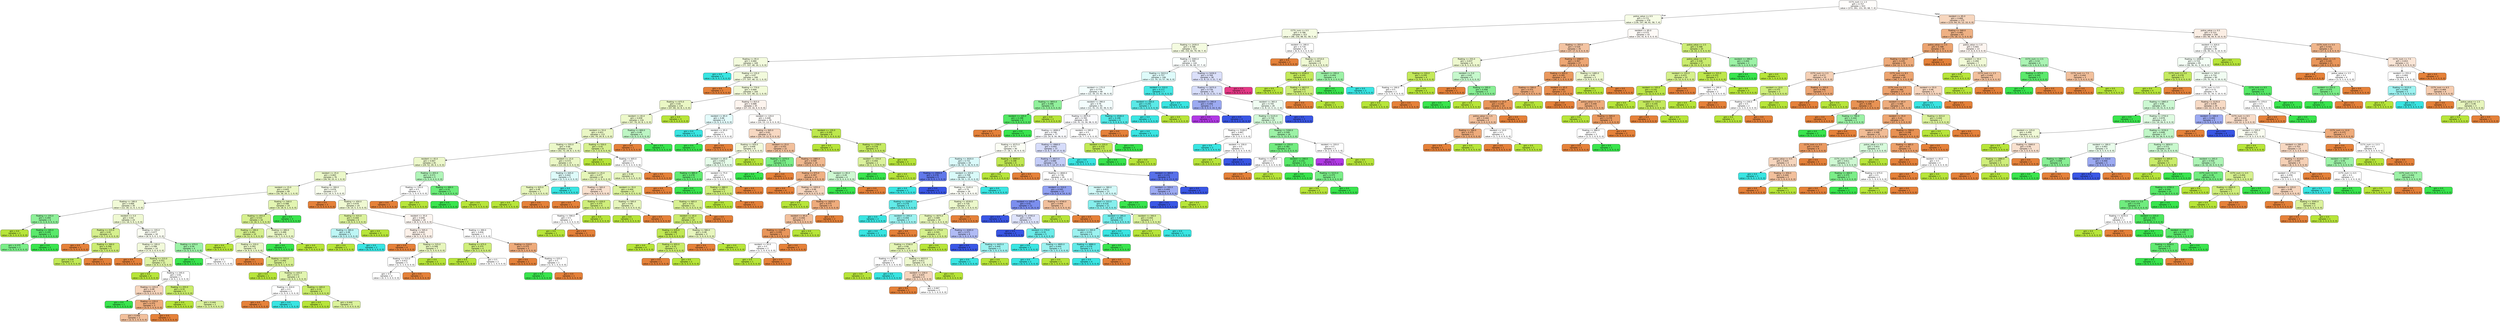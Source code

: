 digraph Tree {
node [shape=box, style="filled, rounded", color="black", fontname=helvetica] ;
edge [fontname=helvetica] ;
0 [label="CCTV_num <= 1.5\ngini = 0.757\nsamples = 553\nvalue = [272, 261, 151, 93, 68, 7, 4]", fillcolor="#fffdfb"] ;
1 [label="police_value <= 0.5\ngini = 0.772\nsamples = 378\nvalue = [139, 197, 96, 81, 58, 7, 4]", fillcolor="#f6fce5"] ;
0 -> 1 [labeldistance=2.5, labelangle=45, headlabel="True"] ;
2 [label="CCTV_num <= 0.5\ngini = 0.786\nsamples = 323\nvalue = [96, 156, 88, 81, 58, 7, 4]", fillcolor="#f4fbe1"] ;
1 -> 2 ;
3 [label="floating <= 2430.0\ngini = 0.788\nsamples = 313\nvalue = [90, 150, 84, 79, 58, 7, 4]", fillcolor="#f4fbe0"] ;
2 -> 3 ;
4 [label="floating <= 95.0\ngini = 0.684\nsamples = 169\nvalue = [77, 107, 48, 19, 1, 0, 0]", fillcolor="#f3fbdd"] ;
3 -> 4 ;
5 [label="gini = 0.0\nsamples = 3\nvalue = [0, 0, 0, 7, 0, 0, 0]", fillcolor="#39e5e2"] ;
4 -> 5 ;
6 [label="floating <= 135.0\ngini = 0.67\nsamples = 166\nvalue = [77, 107, 48, 12, 1, 0, 0]", fillcolor="#f2fadc"] ;
4 -> 6 ;
7 [label="gini = 0.0\nsamples = 2\nvalue = [3, 0, 0, 0, 0, 0, 0]", fillcolor="#e58139"] ;
6 -> 7 ;
8 [label="floating <= 770.0\ngini = 0.669\nsamples = 164\nvalue = [74, 107, 48, 12, 1, 0, 0]", fillcolor="#f1fad8"] ;
6 -> 8 ;
9 [label="floating <= 675.0\ngini = 0.65\nsamples = 119\nvalue = [47, 84, 32, 8, 1, 0, 0]", fillcolor="#eaf7c4"] ;
8 -> 9 ;
10 [label="resident <= 65.0\ngini = 0.658\nsamples = 116\nvalue = [47, 79, 32, 8, 1, 0, 0]", fillcolor="#ecf8ca"] ;
9 -> 10 ;
11 [label="resident <= 55.0\ngini = 0.651\nsamples = 112\nvalue = [45, 79, 29, 8, 1, 0, 0]", fillcolor="#eaf7c5"] ;
10 -> 11 ;
12 [label="floating <= 555.0\ngini = 0.66\nsamples = 104\nvalue = [42, 72, 29, 8, 1, 0, 0]", fillcolor="#ebf8c9"] ;
11 -> 12 ;
13 [label="resident <= 45.0\ngini = 0.667\nsamples = 81\nvalue = [29, 52, 29, 4, 1, 0, 0]", fillcolor="#ecf8ca"] ;
12 -> 13 ;
14 [label="resident <= 25.0\ngini = 0.663\nsamples = 76\nvalue = [28, 50, 25, 4, 1, 0, 0]", fillcolor="#ebf8c9"] ;
13 -> 14 ;
15 [label="resident <= 15.0\ngini = 0.643\nsamples = 49\nvalue = [16, 36, 20, 1, 1, 0, 0]", fillcolor="#eaf7c4"] ;
14 -> 15 ;
16 [label="floating <= 180.0\ngini = 0.666\nsamples = 30\nvalue = [12, 18, 11, 0, 1, 0, 0]", fillcolor="#f1fad7"] ;
15 -> 16 ;
17 [label="floating <= 155.0\ngini = 0.494\nsamples = 6\nvalue = [1, 2, 6, 0, 0, 0, 0]", fillcolor="#8ef099"] ;
16 -> 17 ;
18 [label="gini = 0.0\nsamples = 2\nvalue = [0, 2, 0, 0, 0, 0, 0]", fillcolor="#b7e539"] ;
17 -> 18 ;
19 [label="floating <= 165.0\ngini = 0.245\nsamples = 4\nvalue = [1, 0, 6, 0, 0, 0, 0]", fillcolor="#5ae96b"] ;
17 -> 19 ;
20 [label="gini = 0.375\nsamples = 2\nvalue = [1, 0, 3, 0, 0, 0, 0]", fillcolor="#7bee88"] ;
19 -> 20 ;
21 [label="gini = 0.0\nsamples = 2\nvalue = [0, 0, 3, 0, 0, 0, 0]", fillcolor="#39e54d"] ;
19 -> 21 ;
22 [label="resident <= 5.0\ngini = 0.63\nsamples = 24\nvalue = [11, 16, 5, 0, 1, 0, 0]", fillcolor="#eff9d2"] ;
16 -> 22 ;
23 [label="floating <= 215.0\ngini = 0.42\nsamples = 6\nvalue = [3, 7, 0, 0, 0, 0, 0]", fillcolor="#d6f08e"] ;
22 -> 23 ;
24 [label="gini = 0.0\nsamples = 1\nvalue = [1, 0, 0, 0, 0, 0, 0]", fillcolor="#e58139"] ;
23 -> 24 ;
25 [label="floating <= 260.0\ngini = 0.346\nsamples = 5\nvalue = [2, 7, 0, 0, 0, 0, 0]", fillcolor="#ccec72"] ;
23 -> 25 ;
26 [label="gini = 0.219\nsamples = 4\nvalue = [1, 7, 0, 0, 0, 0, 0]", fillcolor="#c1e955"] ;
25 -> 26 ;
27 [label="gini = 0.0\nsamples = 1\nvalue = [1, 0, 0, 0, 0, 0, 0]", fillcolor="#e58139"] ;
25 -> 27 ;
28 [label="floating <= 335.0\ngini = 0.677\nsamples = 18\nvalue = [8, 9, 5, 0, 1, 0, 0]", fillcolor="#fafdf2"] ;
22 -> 28 ;
29 [label="floating <= 195.0\ngini = 0.586\nsamples = 14\nvalue = [7, 9, 2, 0, 0, 0, 0]", fillcolor="#f2fadb"] ;
28 -> 29 ;
30 [label="gini = 0.0\nsamples = 3\nvalue = [3, 0, 0, 0, 0, 0, 0]", fillcolor="#e58139"] ;
29 -> 30 ;
31 [label="floating <= 215.0\ngini = 0.551\nsamples = 11\nvalue = [4, 9, 2, 0, 0, 0, 0]", fillcolor="#def3a5"] ;
29 -> 31 ;
32 [label="gini = 0.0\nsamples = 4\nvalue = [0, 5, 0, 0, 0, 0, 0]", fillcolor="#b7e539"] ;
31 -> 32 ;
33 [label="floating <= 245.0\ngini = 0.64\nsamples = 7\nvalue = [4, 4, 2, 0, 0, 0, 0]", fillcolor="#ffffff"] ;
31 -> 33 ;
34 [label="floating <= 225.0\ngini = 0.48\nsamples = 4\nvalue = [3, 0, 2, 0, 0, 0, 0]", fillcolor="#f6d5bd"] ;
33 -> 34 ;
35 [label="gini = 0.0\nsamples = 1\nvalue = [0, 0, 1, 0, 0, 0, 0]", fillcolor="#39e54d"] ;
34 -> 35 ;
36 [label="floating <= 235.0\ngini = 0.375\nsamples = 3\nvalue = [3, 0, 1, 0, 0, 0, 0]", fillcolor="#eeab7b"] ;
34 -> 36 ;
37 [label="gini = 0.444\nsamples = 2\nvalue = [2, 0, 1, 0, 0, 0, 0]", fillcolor="#f2c09c"] ;
36 -> 37 ;
38 [label="gini = 0.0\nsamples = 1\nvalue = [1, 0, 0, 0, 0, 0, 0]", fillcolor="#e58139"] ;
36 -> 38 ;
39 [label="floating <= 255.0\ngini = 0.32\nsamples = 3\nvalue = [1, 4, 0, 0, 0, 0, 0]", fillcolor="#c9ec6a"] ;
33 -> 39 ;
40 [label="gini = 0.0\nsamples = 1\nvalue = [0, 2, 0, 0, 0, 0, 0]", fillcolor="#b7e539"] ;
39 -> 40 ;
41 [label="gini = 0.444\nsamples = 2\nvalue = [1, 2, 0, 0, 0, 0, 0]", fillcolor="#dbf29c"] ;
39 -> 41 ;
42 [label="floating <= 470.0\ngini = 0.56\nsamples = 4\nvalue = [1, 0, 3, 0, 1, 0, 0]", fillcolor="#9cf2a6"] ;
28 -> 42 ;
43 [label="gini = 0.0\nsamples = 2\nvalue = [0, 0, 3, 0, 0, 0, 0]", fillcolor="#39e54d"] ;
42 -> 43 ;
44 [label="gini = 0.5\nsamples = 2\nvalue = [1, 0, 0, 0, 1, 0, 0]", fillcolor="#ffffff"] ;
42 -> 44 ;
45 [label="floating <= 540.0\ngini = 0.588\nsamples = 19\nvalue = [4, 18, 9, 1, 0, 0, 0]", fillcolor="#e3f5b2"] ;
15 -> 45 ;
46 [label="floating <= 455.0\ngini = 0.533\nsamples = 16\nvalue = [4, 18, 5, 1, 0, 0, 0]", fillcolor="#d6f08f"] ;
45 -> 46 ;
47 [label="floating <= 190.0\ngini = 0.461\nsamples = 10\nvalue = [4, 11, 0, 1, 0, 0, 0]", fillcolor="#d5f08c"] ;
46 -> 47 ;
48 [label="gini = 0.0\nsamples = 2\nvalue = [0, 5, 0, 0, 0, 0, 0]", fillcolor="#b7e539"] ;
47 -> 48 ;
49 [label="floating <= 220.0\ngini = 0.562\nsamples = 8\nvalue = [4, 6, 0, 1, 0, 0, 0]", fillcolor="#eaf8c6"] ;
47 -> 49 ;
50 [label="gini = 0.0\nsamples = 1\nvalue = [2, 0, 0, 0, 0, 0, 0]", fillcolor="#e58139"] ;
49 -> 50 ;
51 [label="floating <= 315.0\ngini = 0.494\nsamples = 7\nvalue = [2, 6, 0, 1, 0, 0, 0]", fillcolor="#d6f08e"] ;
49 -> 51 ;
52 [label="gini = 0.0\nsamples = 1\nvalue = [0, 2, 0, 0, 0, 0, 0]", fillcolor="#b7e539"] ;
51 -> 52 ;
53 [label="floating <= 435.0\ngini = 0.571\nsamples = 6\nvalue = [2, 4, 0, 1, 0, 0, 0]", fillcolor="#e2f5b0"] ;
51 -> 53 ;
54 [label="floating <= 410.0\ngini = 0.5\nsamples = 2\nvalue = [1, 0, 0, 1, 0, 0, 0]", fillcolor="#ffffff"] ;
53 -> 54 ;
55 [label="gini = 0.0\nsamples = 1\nvalue = [1, 0, 0, 0, 0, 0, 0]", fillcolor="#e58139"] ;
54 -> 55 ;
56 [label="gini = 0.0\nsamples = 1\nvalue = [0, 0, 0, 1, 0, 0, 0]", fillcolor="#39e5e2"] ;
54 -> 56 ;
57 [label="floating <= 445.0\ngini = 0.32\nsamples = 4\nvalue = [1, 4, 0, 0, 0, 0, 0]", fillcolor="#c9ec6a"] ;
53 -> 57 ;
58 [label="gini = 0.0\nsamples = 1\nvalue = [0, 2, 0, 0, 0, 0, 0]", fillcolor="#b7e539"] ;
57 -> 58 ;
59 [label="gini = 0.444\nsamples = 3\nvalue = [1, 2, 0, 0, 0, 0, 0]", fillcolor="#dbf29c"] ;
57 -> 59 ;
60 [label="floating <= 480.0\ngini = 0.486\nsamples = 6\nvalue = [0, 7, 5, 0, 0, 0, 0]", fillcolor="#eaf8c6"] ;
46 -> 60 ;
61 [label="gini = 0.0\nsamples = 2\nvalue = [0, 0, 5, 0, 0, 0, 0]", fillcolor="#39e54d"] ;
60 -> 61 ;
62 [label="gini = 0.0\nsamples = 4\nvalue = [0, 7, 0, 0, 0, 0, 0]", fillcolor="#b7e539"] ;
60 -> 62 ;
63 [label="gini = 0.0\nsamples = 3\nvalue = [0, 0, 4, 0, 0, 0, 0]", fillcolor="#39e54d"] ;
45 -> 63 ;
64 [label="floating <= 300.0\ngini = 0.676\nsamples = 27\nvalue = [12, 14, 5, 3, 0, 0, 0]", fillcolor="#f8fded"] ;
14 -> 64 ;
65 [label="gini = 0.0\nsamples = 3\nvalue = [3, 0, 0, 0, 0, 0, 0]", fillcolor="#e58139"] ;
64 -> 65 ;
66 [label="floating <= 450.0\ngini = 0.676\nsamples = 24\nvalue = [9, 14, 5, 3, 0, 0, 0]", fillcolor="#eff9d2"] ;
64 -> 66 ;
67 [label="floating <= 415.0\ngini = 0.444\nsamples = 6\nvalue = [0, 6, 0, 3, 0, 0, 0]", fillcolor="#dbf29c"] ;
66 -> 67 ;
68 [label="floating <= 365.0\ngini = 0.48\nsamples = 3\nvalue = [0, 2, 0, 3, 0, 0, 0]", fillcolor="#bdf6f5"] ;
67 -> 68 ;
69 [label="gini = 0.0\nsamples = 1\nvalue = [0, 2, 0, 0, 0, 0, 0]", fillcolor="#b7e539"] ;
68 -> 69 ;
70 [label="gini = 0.0\nsamples = 2\nvalue = [0, 0, 0, 3, 0, 0, 0]", fillcolor="#39e5e2"] ;
68 -> 70 ;
71 [label="gini = 0.0\nsamples = 3\nvalue = [0, 4, 0, 0, 0, 0, 0]", fillcolor="#b7e539"] ;
67 -> 71 ;
72 [label="resident <= 35.0\ngini = 0.649\nsamples = 18\nvalue = [9, 8, 5, 0, 0, 0, 0]", fillcolor="#fdf6f1"] ;
66 -> 72 ;
73 [label="floating <= 505.0\ngini = 0.643\nsamples = 11\nvalue = [6, 5, 3, 0, 0, 0, 0]", fillcolor="#fcf1e9"] ;
72 -> 73 ;
74 [label="gini = 0.0\nsamples = 4\nvalue = [5, 0, 0, 0, 0, 0, 0]", fillcolor="#e58139"] ;
73 -> 74 ;
75 [label="floating <= 525.0\ngini = 0.568\nsamples = 7\nvalue = [1, 5, 3, 0, 0, 0, 0]", fillcolor="#e7f6bd"] ;
73 -> 75 ;
76 [label="floating <= 515.0\ngini = 0.612\nsamples = 5\nvalue = [1, 3, 3, 0, 0, 0, 0]", fillcolor="#ffffff"] ;
75 -> 76 ;
77 [label="gini = 0.5\nsamples = 4\nvalue = [0, 3, 3, 0, 0, 0, 0]", fillcolor="#ffffff"] ;
76 -> 77 ;
78 [label="gini = 0.0\nsamples = 1\nvalue = [1, 0, 0, 0, 0, 0, 0]", fillcolor="#e58139"] ;
76 -> 78 ;
79 [label="gini = 0.0\nsamples = 2\nvalue = [0, 2, 0, 0, 0, 0, 0]", fillcolor="#b7e539"] ;
75 -> 79 ;
80 [label="floating <= 490.0\ngini = 0.656\nsamples = 7\nvalue = [3, 3, 2, 0, 0, 0, 0]", fillcolor="#ffffff"] ;
72 -> 80 ;
81 [label="floating <= 475.0\ngini = 0.375\nsamples = 4\nvalue = [0, 3, 1, 0, 0, 0, 0]", fillcolor="#cfee7b"] ;
80 -> 81 ;
82 [label="gini = 0.0\nsamples = 2\nvalue = [0, 2, 0, 0, 0, 0, 0]", fillcolor="#b7e539"] ;
81 -> 82 ;
83 [label="gini = 0.5\nsamples = 2\nvalue = [0, 1, 1, 0, 0, 0, 0]", fillcolor="#ffffff"] ;
81 -> 83 ;
84 [label="floating <= 510.0\ngini = 0.375\nsamples = 3\nvalue = [3, 0, 1, 0, 0, 0, 0]", fillcolor="#eeab7b"] ;
80 -> 84 ;
85 [label="gini = 0.0\nsamples = 1\nvalue = [2, 0, 0, 0, 0, 0, 0]", fillcolor="#e58139"] ;
84 -> 85 ;
86 [label="floating <= 525.0\ngini = 0.5\nsamples = 2\nvalue = [1, 0, 1, 0, 0, 0, 0]", fillcolor="#ffffff"] ;
84 -> 86 ;
87 [label="gini = 0.0\nsamples = 1\nvalue = [0, 0, 1, 0, 0, 0, 0]", fillcolor="#39e54d"] ;
86 -> 87 ;
88 [label="gini = 0.0\nsamples = 1\nvalue = [1, 0, 0, 0, 0, 0, 0]", fillcolor="#e58139"] ;
86 -> 88 ;
89 [label="floating <= 455.0\ngini = 0.571\nsamples = 5\nvalue = [1, 2, 4, 0, 0, 0, 0]", fillcolor="#b0f5b8"] ;
13 -> 89 ;
90 [label="floating <= 335.0\ngini = 0.5\nsamples = 2\nvalue = [1, 1, 0, 0, 0, 0, 0]", fillcolor="#ffffff"] ;
89 -> 90 ;
91 [label="gini = 0.0\nsamples = 1\nvalue = [1, 0, 0, 0, 0, 0, 0]", fillcolor="#e58139"] ;
90 -> 91 ;
92 [label="gini = 0.0\nsamples = 1\nvalue = [0, 1, 0, 0, 0, 0, 0]", fillcolor="#b7e539"] ;
90 -> 92 ;
93 [label="floating <= 490.0\ngini = 0.32\nsamples = 3\nvalue = [0, 1, 4, 0, 0, 0, 0]", fillcolor="#6aec79"] ;
89 -> 93 ;
94 [label="gini = 0.0\nsamples = 2\nvalue = [0, 0, 4, 0, 0, 0, 0]", fillcolor="#39e54d"] ;
93 -> 94 ;
95 [label="gini = 0.0\nsamples = 1\nvalue = [0, 1, 0, 0, 0, 0, 0]", fillcolor="#b7e539"] ;
93 -> 95 ;
96 [label="resident <= 15.0\ngini = 0.573\nsamples = 23\nvalue = [13, 20, 0, 4, 0, 0, 0]", fillcolor="#eaf7c5"] ;
12 -> 96 ;
97 [label="floating <= 645.0\ngini = 0.642\nsamples = 5\nvalue = [2, 3, 0, 4, 0, 0, 0]", fillcolor="#defbfa"] ;
96 -> 97 ;
98 [label="floating <= 625.0\ngini = 0.48\nsamples = 3\nvalue = [2, 3, 0, 0, 0, 0, 0]", fillcolor="#e7f6bd"] ;
97 -> 98 ;
99 [label="gini = 0.0\nsamples = 2\nvalue = [0, 3, 0, 0, 0, 0, 0]", fillcolor="#b7e539"] ;
98 -> 99 ;
100 [label="gini = 0.0\nsamples = 1\nvalue = [2, 0, 0, 0, 0, 0, 0]", fillcolor="#e58139"] ;
98 -> 100 ;
101 [label="gini = 0.0\nsamples = 2\nvalue = [0, 0, 0, 4, 0, 0, 0]", fillcolor="#39e5e2"] ;
97 -> 101 ;
102 [label="resident <= 25.0\ngini = 0.477\nsamples = 18\nvalue = [11, 17, 0, 0, 0, 0, 0]", fillcolor="#e6f6b9"] ;
96 -> 102 ;
103 [label="floating <= 565.0\ngini = 0.49\nsamples = 5\nvalue = [4, 3, 0, 0, 0, 0, 0]", fillcolor="#f8e0ce"] ;
102 -> 103 ;
104 [label="gini = 0.0\nsamples = 1\nvalue = [3, 0, 0, 0, 0, 0, 0]", fillcolor="#e58139"] ;
103 -> 104 ;
105 [label="floating <= 630.0\ngini = 0.375\nsamples = 4\nvalue = [1, 3, 0, 0, 0, 0, 0]", fillcolor="#cfee7b"] ;
103 -> 105 ;
106 [label="floating <= 590.0\ngini = 0.5\nsamples = 2\nvalue = [1, 1, 0, 0, 0, 0, 0]", fillcolor="#ffffff"] ;
105 -> 106 ;
107 [label="gini = 0.0\nsamples = 1\nvalue = [0, 1, 0, 0, 0, 0, 0]", fillcolor="#b7e539"] ;
106 -> 107 ;
108 [label="gini = 0.0\nsamples = 1\nvalue = [1, 0, 0, 0, 0, 0, 0]", fillcolor="#e58139"] ;
106 -> 108 ;
109 [label="gini = 0.0\nsamples = 2\nvalue = [0, 2, 0, 0, 0, 0, 0]", fillcolor="#b7e539"] ;
105 -> 109 ;
110 [label="resident <= 35.0\ngini = 0.444\nsamples = 13\nvalue = [7, 14, 0, 0, 0, 0, 0]", fillcolor="#dbf29c"] ;
102 -> 110 ;
111 [label="floating <= 595.0\ngini = 0.48\nsamples = 2\nvalue = [2, 3, 0, 0, 0, 0, 0]", fillcolor="#e7f6bd"] ;
110 -> 111 ;
112 [label="gini = 0.0\nsamples = 1\nvalue = [0, 3, 0, 0, 0, 0, 0]", fillcolor="#b7e539"] ;
111 -> 112 ;
113 [label="gini = 0.0\nsamples = 1\nvalue = [2, 0, 0, 0, 0, 0, 0]", fillcolor="#e58139"] ;
111 -> 113 ;
114 [label="floating <= 665.0\ngini = 0.43\nsamples = 11\nvalue = [5, 11, 0, 0, 0, 0, 0]", fillcolor="#d8f193"] ;
110 -> 114 ;
115 [label="resident <= 45.0\ngini = 0.337\nsamples = 10\nvalue = [3, 11, 0, 0, 0, 0, 0]", fillcolor="#cbec6f"] ;
114 -> 115 ;
116 [label="floating <= 635.0\ngini = 0.198\nsamples = 7\nvalue = [1, 8, 0, 0, 0, 0, 0]", fillcolor="#c0e852"] ;
115 -> 116 ;
117 [label="gini = 0.0\nsamples = 4\nvalue = [0, 4, 0, 0, 0, 0, 0]", fillcolor="#b7e539"] ;
116 -> 117 ;
118 [label="floating <= 655.0\ngini = 0.32\nsamples = 3\nvalue = [1, 4, 0, 0, 0, 0, 0]", fillcolor="#c9ec6a"] ;
116 -> 118 ;
119 [label="gini = 0.0\nsamples = 1\nvalue = [1, 0, 0, 0, 0, 0, 0]", fillcolor="#e58139"] ;
118 -> 119 ;
120 [label="gini = 0.0\nsamples = 2\nvalue = [0, 4, 0, 0, 0, 0, 0]", fillcolor="#b7e539"] ;
118 -> 120 ;
121 [label="floating <= 580.0\ngini = 0.48\nsamples = 3\nvalue = [2, 3, 0, 0, 0, 0, 0]", fillcolor="#e7f6bd"] ;
115 -> 121 ;
122 [label="gini = 0.0\nsamples = 1\nvalue = [2, 0, 0, 0, 0, 0, 0]", fillcolor="#e58139"] ;
121 -> 122 ;
123 [label="gini = 0.0\nsamples = 2\nvalue = [0, 3, 0, 0, 0, 0, 0]", fillcolor="#b7e539"] ;
121 -> 123 ;
124 [label="gini = 0.0\nsamples = 1\nvalue = [2, 0, 0, 0, 0, 0, 0]", fillcolor="#e58139"] ;
114 -> 124 ;
125 [label="floating <= 550.0\ngini = 0.42\nsamples = 8\nvalue = [3, 7, 0, 0, 0, 0, 0]", fillcolor="#d6f08e"] ;
11 -> 125 ;
126 [label="gini = 0.0\nsamples = 3\nvalue = [0, 4, 0, 0, 0, 0, 0]", fillcolor="#b7e539"] ;
125 -> 126 ;
127 [label="floating <= 605.0\ngini = 0.5\nsamples = 5\nvalue = [3, 3, 0, 0, 0, 0, 0]", fillcolor="#ffffff"] ;
125 -> 127 ;
128 [label="gini = 0.48\nsamples = 4\nvalue = [2, 3, 0, 0, 0, 0, 0]", fillcolor="#e7f6bd"] ;
127 -> 128 ;
129 [label="gini = 0.0\nsamples = 1\nvalue = [1, 0, 0, 0, 0, 0, 0]", fillcolor="#e58139"] ;
127 -> 129 ;
130 [label="floating <= 600.0\ngini = 0.48\nsamples = 4\nvalue = [2, 0, 3, 0, 0, 0, 0]", fillcolor="#bdf6c4"] ;
10 -> 130 ;
131 [label="gini = 0.0\nsamples = 1\nvalue = [2, 0, 0, 0, 0, 0, 0]", fillcolor="#e58139"] ;
130 -> 131 ;
132 [label="gini = 0.0\nsamples = 3\nvalue = [0, 0, 3, 0, 0, 0, 0]", fillcolor="#39e54d"] ;
130 -> 132 ;
133 [label="gini = 0.0\nsamples = 3\nvalue = [0, 5, 0, 0, 0, 0, 0]", fillcolor="#b7e539"] ;
9 -> 133 ;
134 [label="floating <= 815.0\ngini = 0.688\nsamples = 45\nvalue = [27, 23, 16, 4, 0, 0, 0]", fillcolor="#fdf4ee"] ;
8 -> 134 ;
135 [label="resident <= 85.0\ngini = 0.66\nsamples = 6\nvalue = [3, 0, 3, 4, 0, 0, 0]", fillcolor="#e3fbfb"] ;
134 -> 135 ;
136 [label="gini = 0.0\nsamples = 3\nvalue = [0, 0, 0, 4, 0, 0, 0]", fillcolor="#39e5e2"] ;
135 -> 136 ;
137 [label="resident <= 95.0\ngini = 0.5\nsamples = 3\nvalue = [3, 0, 3, 0, 0, 0, 0]", fillcolor="#ffffff"] ;
135 -> 137 ;
138 [label="gini = 0.0\nsamples = 2\nvalue = [0, 0, 3, 0, 0, 0, 0]", fillcolor="#39e54d"] ;
137 -> 138 ;
139 [label="gini = 0.0\nsamples = 1\nvalue = [3, 0, 0, 0, 0, 0, 0]", fillcolor="#e58139"] ;
137 -> 139 ;
140 [label="resident <= 120.0\ngini = 0.646\nsamples = 39\nvalue = [24, 23, 13, 0, 0, 0, 0]", fillcolor="#fefcfa"] ;
134 -> 140 ;
141 [label="floating <= 945.0\ngini = 0.63\nsamples = 31\nvalue = [24, 13, 12, 0, 0, 0, 0]", fillcolor="#f7d8c2"] ;
140 -> 141 ;
142 [label="floating <= 920.0\ngini = 0.648\nsamples = 9\nvalue = [4, 7, 5, 0, 0, 0, 0]", fillcolor="#f2fadb"] ;
141 -> 142 ;
143 [label="resident <= 40.0\ngini = 0.653\nsamples = 7\nvalue = [4, 3, 5, 0, 0, 0, 0]", fillcolor="#e6fce9"] ;
142 -> 143 ;
144 [label="floating <= 885.0\ngini = 0.278\nsamples = 4\nvalue = [1, 0, 5, 0, 0, 0, 0]", fillcolor="#61ea71"] ;
143 -> 144 ;
145 [label="gini = 0.0\nsamples = 1\nvalue = [1, 0, 0, 0, 0, 0, 0]", fillcolor="#e58139"] ;
144 -> 145 ;
146 [label="gini = 0.0\nsamples = 3\nvalue = [0, 0, 5, 0, 0, 0, 0]", fillcolor="#39e54d"] ;
144 -> 146 ;
147 [label="resident <= 75.0\ngini = 0.5\nsamples = 3\nvalue = [3, 3, 0, 0, 0, 0, 0]", fillcolor="#ffffff"] ;
143 -> 147 ;
148 [label="floating <= 880.0\ngini = 0.375\nsamples = 2\nvalue = [1, 3, 0, 0, 0, 0, 0]", fillcolor="#cfee7b"] ;
147 -> 148 ;
149 [label="gini = 0.0\nsamples = 1\nvalue = [0, 3, 0, 0, 0, 0, 0]", fillcolor="#b7e539"] ;
148 -> 149 ;
150 [label="gini = 0.0\nsamples = 1\nvalue = [1, 0, 0, 0, 0, 0, 0]", fillcolor="#e58139"] ;
148 -> 150 ;
151 [label="gini = 0.0\nsamples = 1\nvalue = [2, 0, 0, 0, 0, 0, 0]", fillcolor="#e58139"] ;
147 -> 151 ;
152 [label="gini = 0.0\nsamples = 2\nvalue = [0, 4, 0, 0, 0, 0, 0]", fillcolor="#b7e539"] ;
142 -> 152 ;
153 [label="resident <= 25.0\ngini = 0.555\nsamples = 22\nvalue = [20, 6, 7, 0, 0, 0, 0]", fillcolor="#f2c09c"] ;
141 -> 153 ;
154 [label="floating <= 1070.0\ngini = 0.375\nsamples = 3\nvalue = [1, 0, 3, 0, 0, 0, 0]", fillcolor="#7bee88"] ;
153 -> 154 ;
155 [label="gini = 0.0\nsamples = 2\nvalue = [0, 0, 3, 0, 0, 0, 0]", fillcolor="#39e54d"] ;
154 -> 155 ;
156 [label="gini = 0.0\nsamples = 1\nvalue = [1, 0, 0, 0, 0, 0, 0]", fillcolor="#e58139"] ;
154 -> 156 ;
157 [label="floating <= 1885.0\ngini = 0.509\nsamples = 19\nvalue = [19, 6, 4, 0, 0, 0, 0]", fillcolor="#f0b88f"] ;
153 -> 157 ;
158 [label="floating <= 975.0\ngini = 0.397\nsamples = 15\nvalue = [16, 6, 0, 0, 0, 0, 0]", fillcolor="#efb083"] ;
157 -> 158 ;
159 [label="gini = 0.0\nsamples = 4\nvalue = [7, 0, 0, 0, 0, 0, 0]", fillcolor="#e58139"] ;
158 -> 159 ;
160 [label="floating <= 1055.0\ngini = 0.48\nsamples = 11\nvalue = [9, 6, 0, 0, 0, 0, 0]", fillcolor="#f6d5bd"] ;
158 -> 160 ;
161 [label="gini = 0.0\nsamples = 2\nvalue = [0, 3, 0, 0, 0, 0, 0]", fillcolor="#b7e539"] ;
160 -> 161 ;
162 [label="floating <= 1625.0\ngini = 0.375\nsamples = 9\nvalue = [9, 3, 0, 0, 0, 0, 0]", fillcolor="#eeab7b"] ;
160 -> 162 ;
163 [label="resident <= 85.0\ngini = 0.444\nsamples = 7\nvalue = [6, 3, 0, 0, 0, 0, 0]", fillcolor="#f2c09c"] ;
162 -> 163 ;
164 [label="floating <= 1145.0\ngini = 0.245\nsamples = 5\nvalue = [6, 1, 0, 0, 0, 0, 0]", fillcolor="#e9965a"] ;
163 -> 164 ;
165 [label="resident <= 55.0\ngini = 0.5\nsamples = 2\nvalue = [1, 1, 0, 0, 0, 0, 0]", fillcolor="#ffffff"] ;
164 -> 165 ;
166 [label="gini = 0.0\nsamples = 1\nvalue = [0, 1, 0, 0, 0, 0, 0]", fillcolor="#b7e539"] ;
165 -> 166 ;
167 [label="gini = 0.0\nsamples = 1\nvalue = [1, 0, 0, 0, 0, 0, 0]", fillcolor="#e58139"] ;
165 -> 167 ;
168 [label="gini = 0.0\nsamples = 3\nvalue = [5, 0, 0, 0, 0, 0, 0]", fillcolor="#e58139"] ;
164 -> 168 ;
169 [label="gini = 0.0\nsamples = 2\nvalue = [0, 2, 0, 0, 0, 0, 0]", fillcolor="#b7e539"] ;
163 -> 169 ;
170 [label="gini = 0.0\nsamples = 2\nvalue = [3, 0, 0, 0, 0, 0, 0]", fillcolor="#e58139"] ;
162 -> 170 ;
171 [label="resident <= 85.0\ngini = 0.49\nsamples = 4\nvalue = [3, 0, 4, 0, 0, 0, 0]", fillcolor="#cef8d2"] ;
157 -> 171 ;
172 [label="gini = 0.0\nsamples = 2\nvalue = [0, 0, 4, 0, 0, 0, 0]", fillcolor="#39e54d"] ;
171 -> 172 ;
173 [label="gini = 0.0\nsamples = 2\nvalue = [3, 0, 0, 0, 0, 0, 0]", fillcolor="#e58139"] ;
171 -> 173 ;
174 [label="resident <= 135.0\ngini = 0.165\nsamples = 8\nvalue = [0, 10, 1, 0, 0, 0, 0]", fillcolor="#bee84d"] ;
140 -> 174 ;
175 [label="gini = 0.0\nsamples = 3\nvalue = [0, 5, 0, 0, 0, 0, 0]", fillcolor="#b7e539"] ;
174 -> 175 ;
176 [label="floating <= 1700.0\ngini = 0.278\nsamples = 5\nvalue = [0, 5, 1, 0, 0, 0, 0]", fillcolor="#c5ea61"] ;
174 -> 176 ;
177 [label="resident <= 155.0\ngini = 0.444\nsamples = 2\nvalue = [0, 2, 1, 0, 0, 0, 0]", fillcolor="#dbf29c"] ;
176 -> 177 ;
178 [label="gini = 0.0\nsamples = 1\nvalue = [0, 0, 1, 0, 0, 0, 0]", fillcolor="#39e54d"] ;
177 -> 178 ;
179 [label="gini = 0.0\nsamples = 1\nvalue = [0, 2, 0, 0, 0, 0, 0]", fillcolor="#b7e539"] ;
177 -> 179 ;
180 [label="gini = 0.0\nsamples = 3\nvalue = [0, 3, 0, 0, 0, 0, 0]", fillcolor="#b7e539"] ;
176 -> 180 ;
181 [label="floating <= 5065.0\ngini = 0.789\nsamples = 144\nvalue = [13, 43, 36, 60, 57, 7, 4]", fillcolor="#fbfffe"] ;
3 -> 181 ;
182 [label="floating <= 5015.0\ngini = 0.757\nsamples = 106\nvalue = [12, 35, 23, 57, 36, 0, 0]", fillcolor="#defbfa"] ;
181 -> 182 ;
183 [label="resident <= 175.0\ngini = 0.774\nsamples = 99\nvalue = [12, 34, 23, 42, 36, 0, 0]", fillcolor="#f4fefd"] ;
182 -> 183 ;
184 [label="floating <= 3855.0\ngini = 0.486\nsamples = 8\nvalue = [1, 3, 8, 0, 0, 0, 0]", fillcolor="#91f19c"] ;
183 -> 184 ;
185 [label="resident <= 105.0\ngini = 0.198\nsamples = 6\nvalue = [1, 0, 8, 0, 0, 0, 0]", fillcolor="#52e863"] ;
184 -> 185 ;
186 [label="gini = 0.0\nsamples = 1\nvalue = [1, 0, 0, 0, 0, 0, 0]", fillcolor="#e58139"] ;
185 -> 186 ;
187 [label="gini = 0.0\nsamples = 5\nvalue = [0, 0, 8, 0, 0, 0, 0]", fillcolor="#39e54d"] ;
185 -> 187 ;
188 [label="gini = 0.0\nsamples = 2\nvalue = [0, 3, 0, 0, 0, 0, 0]", fillcolor="#b7e539"] ;
184 -> 188 ;
189 [label="resident <= 390.0\ngini = 0.76\nsamples = 91\nvalue = [11, 31, 15, 42, 36, 0, 0]", fillcolor="#f3fdfd"] ;
183 -> 189 ;
190 [label="floating <= 4975.0\ngini = 0.765\nsamples = 85\nvalue = [10, 31, 15, 34, 36, 0, 0]", fillcolor="#fbfbfe"] ;
189 -> 190 ;
191 [label="floating <= 4690.0\ngini = 0.746\nsamples = 77\nvalue = [10, 24, 8, 34, 36, 0, 0]", fillcolor="#fafbfe"] ;
190 -> 191 ;
192 [label="floating <= 4575.0\ngini = 0.727\nsamples = 40\nvalue = [7, 18, 1, 16, 9, 0, 0]", fillcolor="#fbfef4"] ;
191 -> 192 ;
193 [label="floating <= 3020.0\ngini = 0.731\nsamples = 34\nvalue = [6, 10, 1, 16, 9, 0, 0]", fillcolor="#dafafa"] ;
192 -> 193 ;
194 [label="floating <= 2900.0\ngini = 0.278\nsamples = 5\nvalue = [0, 0, 0, 1, 5, 0, 0]", fillcolor="#6178ea"] ;
193 -> 194 ;
195 [label="gini = 0.0\nsamples = 1\nvalue = [0, 0, 0, 1, 0, 0, 0]", fillcolor="#39e5e2"] ;
194 -> 195 ;
196 [label="gini = 0.0\nsamples = 4\nvalue = [0, 0, 0, 0, 5, 0, 0]", fillcolor="#3956e5"] ;
194 -> 196 ;
197 [label="resident <= 325.0\ngini = 0.708\nsamples = 29\nvalue = [6, 10, 1, 15, 4, 0, 0]", fillcolor="#d9faf9"] ;
193 -> 197 ;
198 [label="floating <= 3145.0\ngini = 0.74\nsamples = 26\nvalue = [6, 10, 1, 9, 4, 0, 0]", fillcolor="#fcfef6"] ;
197 -> 198 ;
199 [label="floating <= 3100.0\ngini = 0.278\nsamples = 5\nvalue = [1, 0, 0, 5, 0, 0, 0]", fillcolor="#61eae8"] ;
198 -> 199 ;
200 [label="gini = 0.0\nsamples = 2\nvalue = [0, 0, 0, 3, 0, 0, 0]", fillcolor="#39e5e2"] ;
199 -> 200 ;
201 [label="resident <= 205.0\ngini = 0.444\nsamples = 3\nvalue = [1, 0, 0, 2, 0, 0, 0]", fillcolor="#9cf2f0"] ;
199 -> 201 ;
202 [label="gini = 0.0\nsamples = 2\nvalue = [0, 0, 0, 2, 0, 0, 0]", fillcolor="#39e5e2"] ;
201 -> 202 ;
203 [label="gini = 0.0\nsamples = 1\nvalue = [1, 0, 0, 0, 0, 0, 0]", fillcolor="#e58139"] ;
201 -> 203 ;
204 [label="floating <= 4530.0\ngini = 0.726\nsamples = 21\nvalue = [5, 10, 1, 4, 4, 0, 0]", fillcolor="#ecf8cb"] ;
198 -> 204 ;
205 [label="floating <= 4075.0\ngini = 0.689\nsamples = 19\nvalue = [2, 10, 1, 4, 4, 0, 0]", fillcolor="#e6f6b9"] ;
204 -> 205 ;
206 [label="resident <= 275.0\ngini = 0.541\nsamples = 13\nvalue = [2, 9, 1, 2, 0, 0, 0]", fillcolor="#d5f08c"] ;
205 -> 206 ;
207 [label="floating <= 3740.0\ngini = 0.66\nsamples = 10\nvalue = [2, 5, 1, 2, 0, 0, 0]", fillcolor="#e4f5b5"] ;
206 -> 207 ;
208 [label="floating <= 3370.0\ngini = 0.5\nsamples = 4\nvalue = [0, 2, 0, 2, 0, 0, 0]", fillcolor="#ffffff"] ;
207 -> 208 ;
209 [label="gini = 0.0\nsamples = 2\nvalue = [0, 2, 0, 0, 0, 0, 0]", fillcolor="#b7e539"] ;
208 -> 209 ;
210 [label="gini = 0.0\nsamples = 2\nvalue = [0, 0, 0, 2, 0, 0, 0]", fillcolor="#39e5e2"] ;
208 -> 210 ;
211 [label="floating <= 4015.0\ngini = 0.611\nsamples = 6\nvalue = [2, 3, 1, 0, 0, 0, 0]", fillcolor="#edf8ce"] ;
207 -> 211 ;
212 [label="resident <= 230.0\ngini = 0.625\nsamples = 4\nvalue = [2, 1, 1, 0, 0, 0, 0]", fillcolor="#f6d5bd"] ;
211 -> 212 ;
213 [label="gini = 0.0\nsamples = 1\nvalue = [1, 0, 0, 0, 0, 0, 0]", fillcolor="#e58139"] ;
212 -> 213 ;
214 [label="gini = 0.667\nsamples = 3\nvalue = [1, 1, 1, 0, 0, 0, 0]", fillcolor="#ffffff"] ;
212 -> 214 ;
215 [label="gini = 0.0\nsamples = 2\nvalue = [0, 2, 0, 0, 0, 0, 0]", fillcolor="#b7e539"] ;
211 -> 215 ;
216 [label="gini = 0.0\nsamples = 3\nvalue = [0, 4, 0, 0, 0, 0, 0]", fillcolor="#b7e539"] ;
206 -> 216 ;
217 [label="floating <= 4265.0\ngini = 0.571\nsamples = 6\nvalue = [0, 1, 0, 2, 4, 0, 0]", fillcolor="#b0bbf5"] ;
205 -> 217 ;
218 [label="gini = 0.0\nsamples = 4\nvalue = [0, 0, 0, 0, 4, 0, 0]", fillcolor="#3956e5"] ;
217 -> 218 ;
219 [label="floating <= 4425.0\ngini = 0.444\nsamples = 2\nvalue = [0, 1, 0, 2, 0, 0, 0]", fillcolor="#9cf2f0"] ;
217 -> 219 ;
220 [label="gini = 0.0\nsamples = 1\nvalue = [0, 0, 0, 2, 0, 0, 0]", fillcolor="#39e5e2"] ;
219 -> 220 ;
221 [label="gini = 0.0\nsamples = 1\nvalue = [0, 1, 0, 0, 0, 0, 0]", fillcolor="#b7e539"] ;
219 -> 221 ;
222 [label="gini = 0.0\nsamples = 2\nvalue = [3, 0, 0, 0, 0, 0, 0]", fillcolor="#e58139"] ;
204 -> 222 ;
223 [label="gini = 0.0\nsamples = 3\nvalue = [0, 0, 0, 6, 0, 0, 0]", fillcolor="#39e5e2"] ;
197 -> 223 ;
224 [label="floating <= 4665.0\ngini = 0.198\nsamples = 6\nvalue = [1, 8, 0, 0, 0, 0, 0]", fillcolor="#c0e852"] ;
192 -> 224 ;
225 [label="gini = 0.0\nsamples = 5\nvalue = [0, 8, 0, 0, 0, 0, 0]", fillcolor="#b7e539"] ;
224 -> 225 ;
226 [label="gini = 0.0\nsamples = 1\nvalue = [1, 0, 0, 0, 0, 0, 0]", fillcolor="#e58139"] ;
224 -> 226 ;
227 [label="floating <= 4960.0\ngini = 0.692\nsamples = 37\nvalue = [3, 6, 7, 18, 27, 0, 0]", fillcolor="#d6dcfa"] ;
191 -> 227 ;
228 [label="floating <= 4915.0\ngini = 0.686\nsamples = 34\nvalue = [3, 6, 7, 14, 27, 0, 0]", fillcolor="#c3ccf7"] ;
227 -> 228 ;
229 [label="floating <= 4840.0\ngini = 0.736\nsamples = 26\nvalue = [3, 4, 7, 14, 14, 0, 0]", fillcolor="#ffffff"] ;
228 -> 229 ;
230 [label="resident <= 310.0\ngini = 0.545\nsamples = 13\nvalue = [2, 2, 0, 4, 14, 0, 0]", fillcolor="#91a1f1"] ;
229 -> 230 ;
231 [label="resident <= 245.0\ngini = 0.41\nsamples = 11\nvalue = [0, 1, 0, 4, 14, 0, 0]", fillcolor="#7b8eee"] ;
230 -> 231 ;
232 [label="gini = 0.0\nsamples = 4\nvalue = [0, 0, 0, 0, 9, 0, 0]", fillcolor="#3956e5"] ;
231 -> 232 ;
233 [label="floating <= 4745.0\ngini = 0.58\nsamples = 7\nvalue = [0, 1, 0, 4, 5, 0, 0]", fillcolor="#dee3fb"] ;
231 -> 233 ;
234 [label="gini = 0.0\nsamples = 2\nvalue = [0, 0, 0, 0, 5, 0, 0]", fillcolor="#3956e5"] ;
233 -> 234 ;
235 [label="resident <= 270.0\ngini = 0.32\nsamples = 5\nvalue = [0, 1, 0, 4, 0, 0, 0]", fillcolor="#6aece9"] ;
233 -> 235 ;
236 [label="gini = 0.0\nsamples = 2\nvalue = [0, 0, 0, 2, 0, 0, 0]", fillcolor="#39e5e2"] ;
235 -> 236 ;
237 [label="floating <= 4805.0\ngini = 0.444\nsamples = 3\nvalue = [0, 1, 0, 2, 0, 0, 0]", fillcolor="#9cf2f0"] ;
235 -> 237 ;
238 [label="gini = 0.0\nsamples = 2\nvalue = [0, 0, 0, 2, 0, 0, 0]", fillcolor="#39e5e2"] ;
237 -> 238 ;
239 [label="gini = 0.0\nsamples = 1\nvalue = [0, 1, 0, 0, 0, 0, 0]", fillcolor="#b7e539"] ;
237 -> 239 ;
240 [label="floating <= 4740.0\ngini = 0.444\nsamples = 2\nvalue = [2, 1, 0, 0, 0, 0, 0]", fillcolor="#f2c09c"] ;
230 -> 240 ;
241 [label="gini = 0.0\nsamples = 1\nvalue = [0, 1, 0, 0, 0, 0, 0]", fillcolor="#b7e539"] ;
240 -> 241 ;
242 [label="gini = 0.0\nsamples = 1\nvalue = [2, 0, 0, 0, 0, 0, 0]", fillcolor="#e58139"] ;
240 -> 242 ;
243 [label="resident <= 360.0\ngini = 0.615\nsamples = 13\nvalue = [1, 2, 7, 10, 0, 0, 0]", fillcolor="#d1f9f8"] ;
229 -> 243 ;
244 [label="resident <= 315.0\ngini = 0.516\nsamples = 11\nvalue = [1, 2, 2, 10, 0, 0, 0]", fillcolor="#85efed"] ;
243 -> 244 ;
245 [label="resident <= 285.0\ngini = 0.403\nsamples = 8\nvalue = [1, 0, 2, 9, 0, 0, 0]", fillcolor="#74edeb"] ;
244 -> 245 ;
246 [label="resident <= 265.0\ngini = 0.531\nsamples = 6\nvalue = [1, 0, 2, 5, 0, 0, 0]", fillcolor="#9cf2f0"] ;
245 -> 246 ;
247 [label="floating <= 4880.0\ngini = 0.278\nsamples = 5\nvalue = [1, 0, 0, 5, 0, 0, 0]", fillcolor="#61eae8"] ;
246 -> 247 ;
248 [label="gini = 0.0\nsamples = 4\nvalue = [0, 0, 0, 5, 0, 0, 0]", fillcolor="#39e5e2"] ;
247 -> 248 ;
249 [label="gini = 0.0\nsamples = 1\nvalue = [1, 0, 0, 0, 0, 0, 0]", fillcolor="#e58139"] ;
247 -> 249 ;
250 [label="gini = 0.0\nsamples = 1\nvalue = [0, 0, 2, 0, 0, 0, 0]", fillcolor="#39e54d"] ;
246 -> 250 ;
251 [label="gini = 0.0\nsamples = 2\nvalue = [0, 0, 0, 4, 0, 0, 0]", fillcolor="#39e5e2"] ;
245 -> 251 ;
252 [label="resident <= 340.0\ngini = 0.444\nsamples = 3\nvalue = [0, 2, 0, 1, 0, 0, 0]", fillcolor="#dbf29c"] ;
244 -> 252 ;
253 [label="gini = 0.0\nsamples = 2\nvalue = [0, 2, 0, 0, 0, 0, 0]", fillcolor="#b7e539"] ;
252 -> 253 ;
254 [label="gini = 0.0\nsamples = 1\nvalue = [0, 0, 0, 1, 0, 0, 0]", fillcolor="#39e5e2"] ;
252 -> 254 ;
255 [label="gini = 0.0\nsamples = 2\nvalue = [0, 0, 5, 0, 0, 0, 0]", fillcolor="#39e54d"] ;
243 -> 255 ;
256 [label="resident <= 365.0\ngini = 0.231\nsamples = 8\nvalue = [0, 2, 0, 0, 13, 0, 0]", fillcolor="#5770e9"] ;
228 -> 256 ;
257 [label="resident <= 320.0\ngini = 0.444\nsamples = 4\nvalue = [0, 2, 0, 0, 4, 0, 0]", fillcolor="#9caaf2"] ;
256 -> 257 ;
258 [label="gini = 0.0\nsamples = 3\nvalue = [0, 0, 0, 0, 4, 0, 0]", fillcolor="#3956e5"] ;
257 -> 258 ;
259 [label="gini = 0.0\nsamples = 1\nvalue = [0, 2, 0, 0, 0, 0, 0]", fillcolor="#b7e539"] ;
257 -> 259 ;
260 [label="gini = 0.0\nsamples = 4\nvalue = [0, 0, 0, 0, 9, 0, 0]", fillcolor="#3956e5"] ;
256 -> 260 ;
261 [label="gini = 0.0\nsamples = 3\nvalue = [0, 0, 0, 4, 0, 0, 0]", fillcolor="#39e5e2"] ;
227 -> 261 ;
262 [label="resident <= 285.0\ngini = 0.5\nsamples = 8\nvalue = [0, 7, 7, 0, 0, 0, 0]", fillcolor="#ffffff"] ;
190 -> 262 ;
263 [label="resident <= 225.0\ngini = 0.219\nsamples = 5\nvalue = [0, 7, 1, 0, 0, 0, 0]", fillcolor="#c1e955"] ;
262 -> 263 ;
264 [label="gini = 0.0\nsamples = 1\nvalue = [0, 0, 1, 0, 0, 0, 0]", fillcolor="#39e54d"] ;
263 -> 264 ;
265 [label="gini = 0.0\nsamples = 4\nvalue = [0, 7, 0, 0, 0, 0, 0]", fillcolor="#b7e539"] ;
263 -> 265 ;
266 [label="gini = 0.0\nsamples = 3\nvalue = [0, 0, 6, 0, 0, 0, 0]", fillcolor="#39e54d"] ;
262 -> 266 ;
267 [label="floating <= 4540.0\ngini = 0.198\nsamples = 6\nvalue = [1, 0, 0, 8, 0, 0, 0]", fillcolor="#52e8e6"] ;
189 -> 267 ;
268 [label="gini = 0.0\nsamples = 1\nvalue = [1, 0, 0, 0, 0, 0, 0]", fillcolor="#e58139"] ;
267 -> 268 ;
269 [label="gini = 0.0\nsamples = 5\nvalue = [0, 0, 0, 8, 0, 0, 0]", fillcolor="#39e5e2"] ;
267 -> 269 ;
270 [label="resident <= 310.0\ngini = 0.117\nsamples = 7\nvalue = [0, 1, 0, 15, 0, 0, 0]", fillcolor="#46e7e4"] ;
182 -> 270 ;
271 [label="resident <= 260.0\ngini = 0.245\nsamples = 3\nvalue = [0, 1, 0, 6, 0, 0, 0]", fillcolor="#5ae9e7"] ;
270 -> 271 ;
272 [label="gini = 0.0\nsamples = 2\nvalue = [0, 0, 0, 6, 0, 0, 0]", fillcolor="#39e5e2"] ;
271 -> 272 ;
273 [label="gini = 0.0\nsamples = 1\nvalue = [0, 1, 0, 0, 0, 0, 0]", fillcolor="#b7e539"] ;
271 -> 273 ;
274 [label="gini = 0.0\nsamples = 4\nvalue = [0, 0, 0, 9, 0, 0, 0]", fillcolor="#39e5e2"] ;
270 -> 274 ;
275 [label="floating <= 5430.0\ngini = 0.769\nsamples = 38\nvalue = [1, 8, 13, 3, 21, 7, 4]", fillcolor="#dbe0fa"] ;
181 -> 275 ;
276 [label="floating <= 5075.0\ngini = 0.739\nsamples = 35\nvalue = [1, 8, 13, 3, 21, 7, 0]", fillcolor="#d7ddfa"] ;
275 -> 276 ;
277 [label="resident <= 295.0\ngini = 0.444\nsamples = 7\nvalue = [0, 0, 0, 0, 10, 5, 0]", fillcolor="#9caaf2"] ;
276 -> 277 ;
278 [label="gini = 0.0\nsamples = 3\nvalue = [0, 0, 0, 0, 0, 5, 0]", fillcolor="#b139e5"] ;
277 -> 278 ;
279 [label="gini = 0.0\nsamples = 4\nvalue = [0, 0, 0, 0, 10, 0, 0]", fillcolor="#3956e5"] ;
277 -> 279 ;
280 [label="resident <= 365.0\ngini = 0.745\nsamples = 28\nvalue = [1, 8, 13, 3, 11, 2, 0]", fillcolor="#f0fdf2"] ;
276 -> 280 ;
281 [label="floating <= 5125.0\ngini = 0.716\nsamples = 23\nvalue = [1, 8, 13, 3, 3, 2, 0]", fillcolor="#d2f9d7"] ;
280 -> 281 ;
282 [label="floating <= 5100.0\ngini = 0.667\nsamples = 7\nvalue = [0, 3, 0, 3, 3, 0, 0]", fillcolor="#ffffff"] ;
281 -> 282 ;
283 [label="gini = 0.0\nsamples = 2\nvalue = [0, 0, 0, 3, 0, 0, 0]", fillcolor="#39e5e2"] ;
282 -> 283 ;
284 [label="resident <= 330.0\ngini = 0.5\nsamples = 5\nvalue = [0, 3, 0, 0, 3, 0, 0]", fillcolor="#ffffff"] ;
282 -> 284 ;
285 [label="gini = 0.0\nsamples = 2\nvalue = [0, 3, 0, 0, 0, 0, 0]", fillcolor="#b7e539"] ;
284 -> 285 ;
286 [label="gini = 0.0\nsamples = 3\nvalue = [0, 0, 0, 0, 3, 0, 0]", fillcolor="#3956e5"] ;
284 -> 286 ;
287 [label="floating <= 5260.0\ngini = 0.549\nsamples = 16\nvalue = [1, 5, 13, 0, 0, 2, 0]", fillcolor="#9cf2a6"] ;
281 -> 287 ;
288 [label="resident <= 255.0\ngini = 0.381\nsamples = 14\nvalue = [1, 3, 13, 0, 0, 0, 0]", fillcolor="#72ec80"] ;
287 -> 288 ;
289 [label="floating <= 5200.0\ngini = 0.5\nsamples = 2\nvalue = [1, 1, 0, 0, 0, 0, 0]", fillcolor="#ffffff"] ;
288 -> 289 ;
290 [label="gini = 0.0\nsamples = 1\nvalue = [1, 0, 0, 0, 0, 0, 0]", fillcolor="#e58139"] ;
289 -> 290 ;
291 [label="gini = 0.0\nsamples = 1\nvalue = [0, 1, 0, 0, 0, 0, 0]", fillcolor="#b7e539"] ;
289 -> 291 ;
292 [label="resident <= 290.0\ngini = 0.231\nsamples = 12\nvalue = [0, 2, 13, 0, 0, 0, 0]", fillcolor="#57e968"] ;
288 -> 292 ;
293 [label="gini = 0.0\nsamples = 6\nvalue = [0, 0, 7, 0, 0, 0, 0]", fillcolor="#39e54d"] ;
292 -> 293 ;
294 [label="floating <= 5215.0\ngini = 0.375\nsamples = 6\nvalue = [0, 2, 6, 0, 0, 0, 0]", fillcolor="#7bee88"] ;
292 -> 294 ;
295 [label="gini = 0.0\nsamples = 2\nvalue = [0, 2, 0, 0, 0, 0, 0]", fillcolor="#b7e539"] ;
294 -> 295 ;
296 [label="gini = 0.0\nsamples = 4\nvalue = [0, 0, 6, 0, 0, 0, 0]", fillcolor="#39e54d"] ;
294 -> 296 ;
297 [label="resident <= 320.0\ngini = 0.5\nsamples = 2\nvalue = [0, 2, 0, 0, 0, 2, 0]", fillcolor="#ffffff"] ;
287 -> 297 ;
298 [label="gini = 0.0\nsamples = 1\nvalue = [0, 0, 0, 0, 0, 2, 0]", fillcolor="#b139e5"] ;
297 -> 298 ;
299 [label="gini = 0.0\nsamples = 1\nvalue = [0, 2, 0, 0, 0, 0, 0]", fillcolor="#b7e539"] ;
297 -> 299 ;
300 [label="gini = 0.0\nsamples = 5\nvalue = [0, 0, 0, 0, 8, 0, 0]", fillcolor="#3956e5"] ;
280 -> 300 ;
301 [label="gini = 0.0\nsamples = 3\nvalue = [0, 0, 0, 0, 0, 0, 4]", fillcolor="#e53986"] ;
275 -> 301 ;
302 [label="resident <= 180.0\ngini = 0.716\nsamples = 10\nvalue = [6, 6, 4, 2, 0, 0, 0]", fillcolor="#ffffff"] ;
2 -> 302 ;
303 [label="gini = 0.0\nsamples = 2\nvalue = [5, 0, 0, 0, 0, 0, 0]", fillcolor="#e58139"] ;
302 -> 303 ;
304 [label="floating <= 4710.0\ngini = 0.663\nsamples = 8\nvalue = [1, 6, 4, 2, 0, 0, 0]", fillcolor="#eff9d3"] ;
302 -> 304 ;
305 [label="floating <= 4540.0\ngini = 0.245\nsamples = 4\nvalue = [1, 6, 0, 0, 0, 0, 0]", fillcolor="#c3e95a"] ;
304 -> 305 ;
306 [label="gini = 0.0\nsamples = 2\nvalue = [0, 3, 0, 0, 0, 0, 0]", fillcolor="#b7e539"] ;
305 -> 306 ;
307 [label="floating <= 4615.0\ngini = 0.375\nsamples = 2\nvalue = [1, 3, 0, 0, 0, 0, 0]", fillcolor="#cfee7b"] ;
305 -> 307 ;
308 [label="gini = 0.0\nsamples = 1\nvalue = [1, 0, 0, 0, 0, 0, 0]", fillcolor="#e58139"] ;
307 -> 308 ;
309 [label="gini = 0.0\nsamples = 1\nvalue = [0, 3, 0, 0, 0, 0, 0]", fillcolor="#b7e539"] ;
307 -> 309 ;
310 [label="resident <= 295.0\ngini = 0.444\nsamples = 4\nvalue = [0, 0, 4, 2, 0, 0, 0]", fillcolor="#9cf2a6"] ;
304 -> 310 ;
311 [label="gini = 0.0\nsamples = 2\nvalue = [0, 0, 4, 0, 0, 0, 0]", fillcolor="#39e54d"] ;
310 -> 311 ;
312 [label="gini = 0.0\nsamples = 2\nvalue = [0, 0, 0, 2, 0, 0, 0]", fillcolor="#39e5e2"] ;
310 -> 312 ;
313 [label="resident <= 85.0\ngini = 0.575\nsamples = 55\nvalue = [43, 41, 8, 0, 0, 0, 0]", fillcolor="#fefaf7"] ;
1 -> 313 ;
314 [label="floating <= 355.0\ngini = 0.529\nsamples = 35\nvalue = [37, 17, 6, 0, 0, 0, 0]", fillcolor="#f3c4a3"] ;
313 -> 314 ;
315 [label="floating <= 255.0\ngini = 0.637\nsamples = 8\nvalue = [4, 8, 5, 0, 0, 0, 0]", fillcolor="#edf8ce"] ;
314 -> 315 ;
316 [label="floating <= 220.0\ngini = 0.245\nsamples = 4\nvalue = [1, 6, 0, 0, 0, 0, 0]", fillcolor="#c3e95a"] ;
315 -> 316 ;
317 [label="floating <= 190.0\ngini = 0.5\nsamples = 2\nvalue = [1, 1, 0, 0, 0, 0, 0]", fillcolor="#ffffff"] ;
316 -> 317 ;
318 [label="gini = 0.0\nsamples = 1\nvalue = [0, 1, 0, 0, 0, 0, 0]", fillcolor="#b7e539"] ;
317 -> 318 ;
319 [label="gini = 0.0\nsamples = 1\nvalue = [1, 0, 0, 0, 0, 0, 0]", fillcolor="#e58139"] ;
317 -> 319 ;
320 [label="gini = 0.0\nsamples = 2\nvalue = [0, 5, 0, 0, 0, 0, 0]", fillcolor="#b7e539"] ;
316 -> 320 ;
321 [label="resident <= 5.0\ngini = 0.62\nsamples = 4\nvalue = [3, 2, 5, 0, 0, 0, 0]", fillcolor="#c6f8cc"] ;
315 -> 321 ;
322 [label="gini = 0.0\nsamples = 1\nvalue = [3, 0, 0, 0, 0, 0, 0]", fillcolor="#e58139"] ;
321 -> 322 ;
323 [label="floating <= 295.0\ngini = 0.408\nsamples = 3\nvalue = [0, 2, 5, 0, 0, 0, 0]", fillcolor="#88ef94"] ;
321 -> 323 ;
324 [label="gini = 0.0\nsamples = 2\nvalue = [0, 0, 5, 0, 0, 0, 0]", fillcolor="#39e54d"] ;
323 -> 324 ;
325 [label="gini = 0.0\nsamples = 1\nvalue = [0, 2, 0, 0, 0, 0, 0]", fillcolor="#b7e539"] ;
323 -> 325 ;
326 [label="floating <= 1060.0\ngini = 0.367\nsamples = 27\nvalue = [33, 9, 1, 0, 0, 0, 0]", fillcolor="#eda673"] ;
314 -> 326 ;
327 [label="floating <= 605.0\ngini = 0.285\nsamples = 24\nvalue = [30, 5, 1, 0, 0, 0, 0]", fillcolor="#ea995f"] ;
326 -> 327 ;
328 [label="floating <= 590.0\ngini = 0.375\nsamples = 11\nvalue = [12, 4, 0, 0, 0, 0, 0]", fillcolor="#eeab7b"] ;
327 -> 328 ;
329 [label="resident <= 25.0\ngini = 0.245\nsamples = 10\nvalue = [12, 2, 0, 0, 0, 0, 0]", fillcolor="#e9965a"] ;
328 -> 329 ;
330 [label="police_value <= 1.5\ngini = 0.444\nsamples = 4\nvalue = [4, 2, 0, 0, 0, 0, 0]", fillcolor="#f2c09c"] ;
329 -> 330 ;
331 [label="floating <= 390.0\ngini = 0.375\nsamples = 2\nvalue = [3, 1, 0, 0, 0, 0, 0]", fillcolor="#eeab7b"] ;
330 -> 331 ;
332 [label="gini = 0.0\nsamples = 1\nvalue = [3, 0, 0, 0, 0, 0, 0]", fillcolor="#e58139"] ;
331 -> 332 ;
333 [label="gini = 0.0\nsamples = 1\nvalue = [0, 1, 0, 0, 0, 0, 0]", fillcolor="#b7e539"] ;
331 -> 333 ;
334 [label="resident <= 10.0\ngini = 0.5\nsamples = 2\nvalue = [1, 1, 0, 0, 0, 0, 0]", fillcolor="#ffffff"] ;
330 -> 334 ;
335 [label="gini = 0.0\nsamples = 1\nvalue = [1, 0, 0, 0, 0, 0, 0]", fillcolor="#e58139"] ;
334 -> 335 ;
336 [label="gini = 0.0\nsamples = 1\nvalue = [0, 1, 0, 0, 0, 0, 0]", fillcolor="#b7e539"] ;
334 -> 336 ;
337 [label="gini = 0.0\nsamples = 6\nvalue = [8, 0, 0, 0, 0, 0, 0]", fillcolor="#e58139"] ;
329 -> 337 ;
338 [label="gini = 0.0\nsamples = 1\nvalue = [0, 2, 0, 0, 0, 0, 0]", fillcolor="#b7e539"] ;
328 -> 338 ;
339 [label="resident <= 45.0\ngini = 0.185\nsamples = 13\nvalue = [18, 1, 1, 0, 0, 0, 0]", fillcolor="#e88e4e"] ;
327 -> 339 ;
340 [label="gini = 0.0\nsamples = 8\nvalue = [13, 0, 0, 0, 0, 0, 0]", fillcolor="#e58139"] ;
339 -> 340 ;
341 [label="police_value <= 1.5\ngini = 0.449\nsamples = 5\nvalue = [5, 1, 1, 0, 0, 0, 0]", fillcolor="#eeab7b"] ;
339 -> 341 ;
342 [label="gini = 0.0\nsamples = 1\nvalue = [0, 1, 0, 0, 0, 0, 0]", fillcolor="#b7e539"] ;
341 -> 342 ;
343 [label="floating <= 945.0\ngini = 0.278\nsamples = 4\nvalue = [5, 0, 1, 0, 0, 0, 0]", fillcolor="#ea9a61"] ;
341 -> 343 ;
344 [label="floating <= 880.0\ngini = 0.5\nsamples = 2\nvalue = [1, 0, 1, 0, 0, 0, 0]", fillcolor="#ffffff"] ;
343 -> 344 ;
345 [label="gini = 0.0\nsamples = 1\nvalue = [1, 0, 0, 0, 0, 0, 0]", fillcolor="#e58139"] ;
344 -> 345 ;
346 [label="gini = 0.0\nsamples = 1\nvalue = [0, 0, 1, 0, 0, 0, 0]", fillcolor="#39e54d"] ;
344 -> 346 ;
347 [label="gini = 0.0\nsamples = 2\nvalue = [4, 0, 0, 0, 0, 0, 0]", fillcolor="#e58139"] ;
343 -> 347 ;
348 [label="floating <= 1485.0\ngini = 0.49\nsamples = 3\nvalue = [3, 4, 0, 0, 0, 0, 0]", fillcolor="#edf8ce"] ;
326 -> 348 ;
349 [label="gini = 0.0\nsamples = 2\nvalue = [0, 4, 0, 0, 0, 0, 0]", fillcolor="#b7e539"] ;
348 -> 349 ;
350 [label="gini = 0.0\nsamples = 1\nvalue = [3, 0, 0, 0, 0, 0, 0]", fillcolor="#e58139"] ;
348 -> 350 ;
351 [label="police_value <= 2.5\ngini = 0.398\nsamples = 20\nvalue = [6, 24, 2, 0, 0, 0, 0]", fillcolor="#cded76"] ;
313 -> 351 ;
352 [label="police_value <= 1.5\ngini = 0.328\nsamples = 17\nvalue = [6, 23, 0, 0, 0, 0, 0]", fillcolor="#caec6d"] ;
351 -> 352 ;
353 [label="resident <= 225.0\ngini = 0.415\nsamples = 10\nvalue = [5, 12, 0, 0, 0, 0, 0]", fillcolor="#d5f08b"] ;
352 -> 353 ;
354 [label="resident <= 105.0\ngini = 0.142\nsamples = 8\nvalue = [1, 12, 0, 0, 0, 0, 0]", fillcolor="#bde749"] ;
353 -> 354 ;
355 [label="gini = 0.0\nsamples = 3\nvalue = [0, 6, 0, 0, 0, 0, 0]", fillcolor="#b7e539"] ;
354 -> 355 ;
356 [label="resident <= 115.0\ngini = 0.245\nsamples = 5\nvalue = [1, 6, 0, 0, 0, 0, 0]", fillcolor="#c3e95a"] ;
354 -> 356 ;
357 [label="gini = 0.0\nsamples = 1\nvalue = [1, 0, 0, 0, 0, 0, 0]", fillcolor="#e58139"] ;
356 -> 357 ;
358 [label="gini = 0.0\nsamples = 4\nvalue = [0, 6, 0, 0, 0, 0, 0]", fillcolor="#b7e539"] ;
356 -> 358 ;
359 [label="gini = 0.0\nsamples = 2\nvalue = [4, 0, 0, 0, 0, 0, 0]", fillcolor="#e58139"] ;
353 -> 359 ;
360 [label="resident <= 315.0\ngini = 0.153\nsamples = 7\nvalue = [1, 11, 0, 0, 0, 0, 0]", fillcolor="#bee74b"] ;
352 -> 360 ;
361 [label="resident <= 190.0\ngini = 0.5\nsamples = 2\nvalue = [1, 1, 0, 0, 0, 0, 0]", fillcolor="#ffffff"] ;
360 -> 361 ;
362 [label="gini = 0.0\nsamples = 1\nvalue = [0, 1, 0, 0, 0, 0, 0]", fillcolor="#b7e539"] ;
361 -> 362 ;
363 [label="gini = 0.0\nsamples = 1\nvalue = [1, 0, 0, 0, 0, 0, 0]", fillcolor="#e58139"] ;
361 -> 363 ;
364 [label="gini = 0.0\nsamples = 5\nvalue = [0, 10, 0, 0, 0, 0, 0]", fillcolor="#b7e539"] ;
360 -> 364 ;
365 [label="resident <= 280.0\ngini = 0.444\nsamples = 3\nvalue = [0, 1, 2, 0, 0, 0, 0]", fillcolor="#9cf2a6"] ;
351 -> 365 ;
366 [label="gini = 0.0\nsamples = 2\nvalue = [0, 0, 2, 0, 0, 0, 0]", fillcolor="#39e54d"] ;
365 -> 366 ;
367 [label="gini = 0.0\nsamples = 1\nvalue = [0, 1, 0, 0, 0, 0, 0]", fillcolor="#b7e539"] ;
365 -> 367 ;
368 [label="resident <= 85.0\ngini = 0.666\nsamples = 175\nvalue = [133, 64, 55, 12, 10, 0, 0]", fillcolor="#f6d6be"] ;
0 -> 368 [labeldistance=2.5, labelangle=-45, headlabel="False"] ;
369 [label="floating <= 940.0\ngini = 0.485\nsamples = 67\nvalue = [70, 18, 11, 3, 0, 0, 0]", fillcolor="#efb184"] ;
368 -> 369 ;
370 [label="police_value <= 2.5\ngini = 0.398\nsamples = 54\nvalue = [63, 12, 5, 3, 0, 0, 0]", fillcolor="#eca471"] ;
369 -> 370 ;
371 [label="floating <= 420.0\ngini = 0.435\nsamples = 50\nvalue = [54, 12, 5, 3, 0, 0, 0]", fillcolor="#edaa79"] ;
370 -> 371 ;
372 [label="CCTV_num <= 2.5\ngini = 0.473\nsamples = 10\nvalue = [8, 5, 0, 0, 0, 0, 0]", fillcolor="#f5d0b5"] ;
371 -> 372 ;
373 [label="resident <= 10.0\ngini = 0.375\nsamples = 3\nvalue = [1, 3, 0, 0, 0, 0, 0]", fillcolor="#cfee7b"] ;
372 -> 373 ;
374 [label="floating <= 230.0\ngini = 0.5\nsamples = 2\nvalue = [1, 1, 0, 0, 0, 0, 0]", fillcolor="#ffffff"] ;
373 -> 374 ;
375 [label="gini = 0.0\nsamples = 1\nvalue = [0, 1, 0, 0, 0, 0, 0]", fillcolor="#b7e539"] ;
374 -> 375 ;
376 [label="gini = 0.0\nsamples = 1\nvalue = [1, 0, 0, 0, 0, 0, 0]", fillcolor="#e58139"] ;
374 -> 376 ;
377 [label="gini = 0.0\nsamples = 1\nvalue = [0, 2, 0, 0, 0, 0, 0]", fillcolor="#b7e539"] ;
373 -> 377 ;
378 [label="floating <= 335.0\ngini = 0.346\nsamples = 7\nvalue = [7, 2, 0, 0, 0, 0, 0]", fillcolor="#eca572"] ;
372 -> 378 ;
379 [label="gini = 0.0\nsamples = 5\nvalue = [7, 0, 0, 0, 0, 0, 0]", fillcolor="#e58139"] ;
378 -> 379 ;
380 [label="gini = 0.0\nsamples = 2\nvalue = [0, 2, 0, 0, 0, 0, 0]", fillcolor="#b7e539"] ;
378 -> 380 ;
381 [label="CCTV_num <= 8.5\ngini = 0.409\nsamples = 40\nvalue = [46, 7, 5, 3, 0, 0, 0]", fillcolor="#eca470"] ;
371 -> 381 ;
382 [label="CCTV_num <= 2.5\ngini = 0.386\nsamples = 37\nvalue = [43, 7, 5, 1, 0, 0, 0]", fillcolor="#eca26e"] ;
381 -> 382 ;
383 [label="floating <= 675.0\ngini = 0.208\nsamples = 11\nvalue = [15, 0, 2, 0, 0, 0, 0]", fillcolor="#e89253"] ;
382 -> 383 ;
384 [label="gini = 0.0\nsamples = 8\nvalue = [14, 0, 0, 0, 0, 0, 0]", fillcolor="#e58139"] ;
383 -> 384 ;
385 [label="floating <= 780.0\ngini = 0.444\nsamples = 3\nvalue = [1, 0, 2, 0, 0, 0, 0]", fillcolor="#9cf2a6"] ;
383 -> 385 ;
386 [label="gini = 0.0\nsamples = 2\nvalue = [0, 0, 2, 0, 0, 0, 0]", fillcolor="#39e54d"] ;
385 -> 386 ;
387 [label="gini = 0.0\nsamples = 1\nvalue = [1, 0, 0, 0, 0, 0, 0]", fillcolor="#e58139"] ;
385 -> 387 ;
388 [label="resident <= 65.0\ngini = 0.446\nsamples = 26\nvalue = [28, 7, 3, 1, 0, 0, 0]", fillcolor="#eeac7d"] ;
382 -> 388 ;
389 [label="resident <= 35.0\ngini = 0.41\nsamples = 24\nvalue = [27, 5, 3, 1, 0, 0, 0]", fillcolor="#eda672"] ;
388 -> 389 ;
390 [label="resident <= 25.0\ngini = 0.568\nsamples = 15\nvalue = [11, 3, 3, 1, 0, 0, 0]", fillcolor="#f1bc95"] ;
389 -> 390 ;
391 [label="CCTV_num <= 3.5\ngini = 0.314\nsamples = 9\nvalue = [9, 1, 0, 1, 0, 0, 0]", fillcolor="#ea9a61"] ;
390 -> 391 ;
392 [label="police_value <= 0.5\ngini = 0.625\nsamples = 4\nvalue = [2, 1, 0, 1, 0, 0, 0]", fillcolor="#f6d5bd"] ;
391 -> 392 ;
393 [label="gini = 0.0\nsamples = 1\nvalue = [0, 0, 0, 1, 0, 0, 0]", fillcolor="#39e5e2"] ;
392 -> 393 ;
394 [label="floating <= 450.0\ngini = 0.444\nsamples = 3\nvalue = [2, 1, 0, 0, 0, 0, 0]", fillcolor="#f2c09c"] ;
392 -> 394 ;
395 [label="gini = 0.0\nsamples = 2\nvalue = [2, 0, 0, 0, 0, 0, 0]", fillcolor="#e58139"] ;
394 -> 395 ;
396 [label="gini = 0.0\nsamples = 1\nvalue = [0, 1, 0, 0, 0, 0, 0]", fillcolor="#b7e539"] ;
394 -> 396 ;
397 [label="gini = 0.0\nsamples = 5\nvalue = [7, 0, 0, 0, 0, 0, 0]", fillcolor="#e58139"] ;
391 -> 397 ;
398 [label="police_value <= 0.5\ngini = 0.653\nsamples = 6\nvalue = [2, 2, 3, 0, 0, 0, 0]", fillcolor="#d7fadb"] ;
390 -> 398 ;
399 [label="CCTV_num <= 3.5\ngini = 0.611\nsamples = 5\nvalue = [2, 1, 3, 0, 0, 0, 0]", fillcolor="#cef8d2"] ;
398 -> 399 ;
400 [label="floating <= 460.0\ngini = 0.375\nsamples = 3\nvalue = [1, 0, 3, 0, 0, 0, 0]", fillcolor="#7bee88"] ;
399 -> 400 ;
401 [label="gini = 0.0\nsamples = 1\nvalue = [1, 0, 0, 0, 0, 0, 0]", fillcolor="#e58139"] ;
400 -> 401 ;
402 [label="gini = 0.0\nsamples = 2\nvalue = [0, 0, 3, 0, 0, 0, 0]", fillcolor="#39e54d"] ;
400 -> 402 ;
403 [label="floating <= 675.0\ngini = 0.5\nsamples = 2\nvalue = [1, 1, 0, 0, 0, 0, 0]", fillcolor="#ffffff"] ;
399 -> 403 ;
404 [label="gini = 0.0\nsamples = 1\nvalue = [0, 1, 0, 0, 0, 0, 0]", fillcolor="#b7e539"] ;
403 -> 404 ;
405 [label="gini = 0.0\nsamples = 1\nvalue = [1, 0, 0, 0, 0, 0, 0]", fillcolor="#e58139"] ;
403 -> 405 ;
406 [label="gini = 0.0\nsamples = 1\nvalue = [0, 1, 0, 0, 0, 0, 0]", fillcolor="#b7e539"] ;
398 -> 406 ;
407 [label="floating <= 590.0\ngini = 0.198\nsamples = 9\nvalue = [16, 2, 0, 0, 0, 0, 0]", fillcolor="#e89152"] ;
389 -> 407 ;
408 [label="floating <= 485.0\ngini = 0.32\nsamples = 6\nvalue = [8, 2, 0, 0, 0, 0, 0]", fillcolor="#eca06a"] ;
407 -> 408 ;
409 [label="gini = 0.0\nsamples = 2\nvalue = [6, 0, 0, 0, 0, 0, 0]", fillcolor="#e58139"] ;
408 -> 409 ;
410 [label="resident <= 45.0\ngini = 0.5\nsamples = 4\nvalue = [2, 2, 0, 0, 0, 0, 0]", fillcolor="#ffffff"] ;
408 -> 410 ;
411 [label="gini = 0.0\nsamples = 2\nvalue = [2, 0, 0, 0, 0, 0, 0]", fillcolor="#e58139"] ;
410 -> 411 ;
412 [label="gini = 0.0\nsamples = 2\nvalue = [0, 2, 0, 0, 0, 0, 0]", fillcolor="#b7e539"] ;
410 -> 412 ;
413 [label="gini = 0.0\nsamples = 3\nvalue = [8, 0, 0, 0, 0, 0, 0]", fillcolor="#e58139"] ;
407 -> 413 ;
414 [label="floating <= 815.0\ngini = 0.444\nsamples = 2\nvalue = [1, 2, 0, 0, 0, 0, 0]", fillcolor="#dbf29c"] ;
388 -> 414 ;
415 [label="gini = 0.0\nsamples = 1\nvalue = [0, 2, 0, 0, 0, 0, 0]", fillcolor="#b7e539"] ;
414 -> 415 ;
416 [label="gini = 0.0\nsamples = 1\nvalue = [1, 0, 0, 0, 0, 0, 0]", fillcolor="#e58139"] ;
414 -> 416 ;
417 [label="resident <= 55.0\ngini = 0.48\nsamples = 3\nvalue = [3, 0, 0, 2, 0, 0, 0]", fillcolor="#f6d5bd"] ;
381 -> 417 ;
418 [label="gini = 0.0\nsamples = 1\nvalue = [0, 0, 0, 2, 0, 0, 0]", fillcolor="#39e5e2"] ;
417 -> 418 ;
419 [label="gini = 0.0\nsamples = 2\nvalue = [3, 0, 0, 0, 0, 0, 0]", fillcolor="#e58139"] ;
417 -> 419 ;
420 [label="gini = 0.0\nsamples = 4\nvalue = [9, 0, 0, 0, 0, 0, 0]", fillcolor="#e58139"] ;
370 -> 420 ;
421 [label="police_value <= 1.0\ngini = 0.665\nsamples = 13\nvalue = [7, 6, 6, 0, 0, 0, 0]", fillcolor="#fdf5f0"] ;
369 -> 421 ;
422 [label="resident <= 50.0\ngini = 0.494\nsamples = 7\nvalue = [4, 5, 0, 0, 0, 0, 0]", fillcolor="#f1fad7"] ;
421 -> 422 ;
423 [label="gini = 0.0\nsamples = 2\nvalue = [0, 3, 0, 0, 0, 0, 0]", fillcolor="#b7e539"] ;
422 -> 423 ;
424 [label="CCTV_num <= 2.5\ngini = 0.444\nsamples = 5\nvalue = [4, 2, 0, 0, 0, 0, 0]", fillcolor="#f2c09c"] ;
422 -> 424 ;
425 [label="gini = 0.0\nsamples = 2\nvalue = [0, 2, 0, 0, 0, 0, 0]", fillcolor="#b7e539"] ;
424 -> 425 ;
426 [label="gini = 0.0\nsamples = 3\nvalue = [4, 0, 0, 0, 0, 0, 0]", fillcolor="#e58139"] ;
424 -> 426 ;
427 [label="CCTV_num <= 2.5\ngini = 0.54\nsamples = 6\nvalue = [3, 1, 6, 0, 0, 0, 0]", fillcolor="#aaf4b3"] ;
421 -> 427 ;
428 [label="floating <= 975.0\ngini = 0.245\nsamples = 3\nvalue = [1, 0, 6, 0, 0, 0, 0]", fillcolor="#5ae96b"] ;
427 -> 428 ;
429 [label="gini = 0.0\nsamples = 2\nvalue = [0, 0, 6, 0, 0, 0, 0]", fillcolor="#39e54d"] ;
428 -> 429 ;
430 [label="gini = 0.0\nsamples = 1\nvalue = [1, 0, 0, 0, 0, 0, 0]", fillcolor="#e58139"] ;
428 -> 430 ;
431 [label="CCTV_num <= 7.5\ngini = 0.444\nsamples = 3\nvalue = [2, 1, 0, 0, 0, 0, 0]", fillcolor="#f2c09c"] ;
427 -> 431 ;
432 [label="gini = 0.0\nsamples = 2\nvalue = [2, 0, 0, 0, 0, 0, 0]", fillcolor="#e58139"] ;
431 -> 432 ;
433 [label="gini = 0.0\nsamples = 1\nvalue = [0, 1, 0, 0, 0, 0, 0]", fillcolor="#b7e539"] ;
431 -> 433 ;
434 [label="police_value <= 0.5\ngini = 0.723\nsamples = 108\nvalue = [63, 46, 44, 9, 10, 0, 0]", fillcolor="#fbeee4"] ;
368 -> 434 ;
435 [label="resident <= 420.0\ngini = 0.723\nsamples = 86\nvalue = [36, 40, 41, 3, 10, 0, 0]", fillcolor="#fdfffd"] ;
434 -> 435 ;
436 [label="floating <= 1690.0\ngini = 0.724\nsamples = 85\nvalue = [36, 36, 41, 3, 10, 0, 0]", fillcolor="#f4fef5"] ;
435 -> 436 ;
437 [label="CCTV_num <= 5.0\ngini = 0.278\nsamples = 5\nvalue = [1, 5, 0, 0, 0, 0, 0]", fillcolor="#c5ea61"] ;
436 -> 437 ;
438 [label="gini = 0.0\nsamples = 4\nvalue = [0, 5, 0, 0, 0, 0, 0]", fillcolor="#b7e539"] ;
437 -> 438 ;
439 [label="gini = 0.0\nsamples = 1\nvalue = [1, 0, 0, 0, 0, 0, 0]", fillcolor="#e58139"] ;
437 -> 439 ;
440 [label="resident <= 345.0\ngini = 0.724\nsamples = 80\nvalue = [35, 31, 41, 3, 10, 0, 0]", fillcolor="#f1fdf2"] ;
436 -> 440 ;
441 [label="CCTV_num <= 5.5\ngini = 0.73\nsamples = 74\nvalue = [34, 31, 34, 3, 10, 0, 0]", fillcolor="#ffffff"] ;
440 -> 441 ;
442 [label="floating <= 1865.0\ngini = 0.66\nsamples = 45\nvalue = [12, 19, 31, 0, 4, 0, 0]", fillcolor="#ccf8d2"] ;
441 -> 442 ;
443 [label="gini = 0.0\nsamples = 2\nvalue = [0, 0, 5, 0, 0, 0, 0]", fillcolor="#39e54d"] ;
442 -> 443 ;
444 [label="floating <= 2750.0\ngini = 0.678\nsamples = 43\nvalue = [12, 19, 26, 0, 4, 0, 0]", fillcolor="#defbe1"] ;
442 -> 444 ;
445 [label="resident <= 125.0\ngini = 0.494\nsamples = 6\nvalue = [4, 5, 0, 0, 0, 0, 0]", fillcolor="#f1fad7"] ;
444 -> 445 ;
446 [label="gini = 0.0\nsamples = 1\nvalue = [0, 2, 0, 0, 0, 0, 0]", fillcolor="#b7e539"] ;
445 -> 446 ;
447 [label="floating <= 1940.0\ngini = 0.49\nsamples = 5\nvalue = [4, 3, 0, 0, 0, 0, 0]", fillcolor="#f8e0ce"] ;
445 -> 447 ;
448 [label="floating <= 1880.0\ngini = 0.375\nsamples = 3\nvalue = [1, 3, 0, 0, 0, 0, 0]", fillcolor="#cfee7b"] ;
447 -> 448 ;
449 [label="gini = 0.0\nsamples = 1\nvalue = [1, 0, 0, 0, 0, 0, 0]", fillcolor="#e58139"] ;
448 -> 449 ;
450 [label="gini = 0.0\nsamples = 2\nvalue = [0, 3, 0, 0, 0, 0, 0]", fillcolor="#b7e539"] ;
448 -> 450 ;
451 [label="gini = 0.0\nsamples = 2\nvalue = [3, 0, 0, 0, 0, 0, 0]", fillcolor="#e58139"] ;
447 -> 451 ;
452 [label="floating <= 3230.0\ngini = 0.648\nsamples = 37\nvalue = [8, 14, 26, 0, 4, 0, 0]", fillcolor="#c0f7c7"] ;
444 -> 452 ;
453 [label="resident <= 180.0\ngini = 0.663\nsamples = 9\nvalue = [4, 0, 5, 0, 4, 0, 0]", fillcolor="#e9fceb"] ;
452 -> 453 ;
454 [label="floating <= 2860.0\ngini = 0.408\nsamples = 4\nvalue = [2, 0, 5, 0, 0, 0, 0]", fillcolor="#88ef94"] ;
453 -> 454 ;
455 [label="gini = 0.0\nsamples = 3\nvalue = [0, 0, 5, 0, 0, 0, 0]", fillcolor="#39e54d"] ;
454 -> 455 ;
456 [label="gini = 0.0\nsamples = 1\nvalue = [2, 0, 0, 0, 0, 0, 0]", fillcolor="#e58139"] ;
454 -> 456 ;
457 [label="resident <= 210.0\ngini = 0.444\nsamples = 5\nvalue = [2, 0, 0, 0, 4, 0, 0]", fillcolor="#9caaf2"] ;
453 -> 457 ;
458 [label="gini = 0.0\nsamples = 3\nvalue = [0, 0, 0, 0, 4, 0, 0]", fillcolor="#3956e5"] ;
457 -> 458 ;
459 [label="gini = 0.0\nsamples = 2\nvalue = [2, 0, 0, 0, 0, 0, 0]", fillcolor="#e58139"] ;
457 -> 459 ;
460 [label="floating <= 3850.0\ngini = 0.571\nsamples = 28\nvalue = [4, 14, 21, 0, 0, 0, 0]", fillcolor="#c8f8cd"] ;
452 -> 460 ;
461 [label="resident <= 305.0\ngini = 0.32\nsamples = 5\nvalue = [0, 4, 1, 0, 0, 0, 0]", fillcolor="#c9ec6a"] ;
460 -> 461 ;
462 [label="gini = 0.0\nsamples = 4\nvalue = [0, 4, 0, 0, 0, 0, 0]", fillcolor="#b7e539"] ;
461 -> 462 ;
463 [label="gini = 0.0\nsamples = 1\nvalue = [0, 0, 1, 0, 0, 0, 0]", fillcolor="#39e54d"] ;
461 -> 463 ;
464 [label="resident <= 265.0\ngini = 0.554\nsamples = 23\nvalue = [4, 10, 20, 0, 0, 0, 0]", fillcolor="#acf4b5"] ;
460 -> 464 ;
465 [label="CCTV_num <= 4.5\ngini = 0.39\nsamples = 15\nvalue = [2, 4, 19, 0, 0, 0, 0]", fillcolor="#72ec80"] ;
464 -> 465 ;
466 [label="floating <= 4795.0\ngini = 0.244\nsamples = 14\nvalue = [2, 1, 19, 0, 0, 0, 0]", fillcolor="#57e968"] ;
465 -> 466 ;
467 [label="CCTV_num <= 3.0\ngini = 0.379\nsamples = 9\nvalue = [2, 1, 10, 0, 0, 0, 0]", fillcolor="#6fec7e"] ;
466 -> 467 ;
468 [label="floating <= 4235.0\ngini = 0.5\nsamples = 2\nvalue = [1, 1, 0, 0, 0, 0, 0]", fillcolor="#ffffff"] ;
467 -> 468 ;
469 [label="gini = 0.0\nsamples = 1\nvalue = [0, 1, 0, 0, 0, 0, 0]", fillcolor="#b7e539"] ;
468 -> 469 ;
470 [label="gini = 0.0\nsamples = 1\nvalue = [1, 0, 0, 0, 0, 0, 0]", fillcolor="#e58139"] ;
468 -> 470 ;
471 [label="resident <= 225.0\ngini = 0.165\nsamples = 7\nvalue = [1, 0, 10, 0, 0, 0, 0]", fillcolor="#4de85f"] ;
467 -> 471 ;
472 [label="gini = 0.0\nsamples = 3\nvalue = [0, 0, 4, 0, 0, 0, 0]", fillcolor="#39e54d"] ;
471 -> 472 ;
473 [label="resident <= 245.0\ngini = 0.245\nsamples = 4\nvalue = [1, 0, 6, 0, 0, 0, 0]", fillcolor="#5ae96b"] ;
471 -> 473 ;
474 [label="floating <= 4450.0\ngini = 0.278\nsamples = 3\nvalue = [1, 0, 5, 0, 0, 0, 0]", fillcolor="#61ea71"] ;
473 -> 474 ;
475 [label="gini = 0.0\nsamples = 2\nvalue = [0, 0, 5, 0, 0, 0, 0]", fillcolor="#39e54d"] ;
474 -> 475 ;
476 [label="gini = 0.0\nsamples = 1\nvalue = [1, 0, 0, 0, 0, 0, 0]", fillcolor="#e58139"] ;
474 -> 476 ;
477 [label="gini = 0.0\nsamples = 1\nvalue = [0, 0, 1, 0, 0, 0, 0]", fillcolor="#39e54d"] ;
473 -> 477 ;
478 [label="gini = 0.0\nsamples = 5\nvalue = [0, 0, 9, 0, 0, 0, 0]", fillcolor="#39e54d"] ;
466 -> 478 ;
479 [label="gini = 0.0\nsamples = 1\nvalue = [0, 3, 0, 0, 0, 0, 0]", fillcolor="#b7e539"] ;
465 -> 479 ;
480 [label="CCTV_num <= 4.5\ngini = 0.494\nsamples = 8\nvalue = [2, 6, 1, 0, 0, 0, 0]", fillcolor="#d6f08e"] ;
464 -> 480 ;
481 [label="floating <= 4905.0\ngini = 0.375\nsamples = 7\nvalue = [2, 6, 0, 0, 0, 0, 0]", fillcolor="#cfee7b"] ;
480 -> 481 ;
482 [label="gini = 0.0\nsamples = 5\nvalue = [0, 6, 0, 0, 0, 0, 0]", fillcolor="#b7e539"] ;
481 -> 482 ;
483 [label="gini = 0.0\nsamples = 2\nvalue = [2, 0, 0, 0, 0, 0, 0]", fillcolor="#e58139"] ;
481 -> 483 ;
484 [label="gini = 0.0\nsamples = 1\nvalue = [0, 0, 1, 0, 0, 0, 0]", fillcolor="#39e54d"] ;
480 -> 484 ;
485 [label="floating <= 3135.0\ngini = 0.678\nsamples = 29\nvalue = [22, 12, 3, 3, 6, 0, 0]", fillcolor="#f7dac5"] ;
441 -> 485 ;
486 [label="resident <= 160.0\ngini = 0.444\nsamples = 5\nvalue = [3, 0, 0, 0, 6, 0, 0]", fillcolor="#9caaf2"] ;
485 -> 486 ;
487 [label="gini = 0.0\nsamples = 1\nvalue = [3, 0, 0, 0, 0, 0, 0]", fillcolor="#e58139"] ;
486 -> 487 ;
488 [label="gini = 0.0\nsamples = 4\nvalue = [0, 0, 0, 0, 6, 0, 0]", fillcolor="#3956e5"] ;
486 -> 488 ;
489 [label="CCTV_num <= 8.5\ngini = 0.618\nsamples = 24\nvalue = [19, 12, 3, 3, 0, 0, 0]", fillcolor="#f8dcc8"] ;
485 -> 489 ;
490 [label="resident <= 205.0\ngini = 0.703\nsamples = 17\nvalue = [7, 8, 3, 3, 0, 0, 0]", fillcolor="#fafdf1"] ;
489 -> 490 ;
491 [label="gini = 0.0\nsamples = 4\nvalue = [0, 5, 0, 0, 0, 0, 0]", fillcolor="#b7e539"] ;
490 -> 491 ;
492 [label="resident <= 295.0\ngini = 0.703\nsamples = 13\nvalue = [7, 3, 3, 3, 0, 0, 0]", fillcolor="#f7d8c2"] ;
490 -> 492 ;
493 [label="floating <= 4110.0\ngini = 0.595\nsamples = 9\nvalue = [6, 2, 0, 3, 0, 0, 0]", fillcolor="#f5d0b5"] ;
492 -> 493 ;
494 [label="resident <= 275.0\ngini = 0.656\nsamples = 7\nvalue = [3, 2, 0, 3, 0, 0, 0]", fillcolor="#ffffff"] ;
493 -> 494 ;
495 [label="resident <= 225.0\ngini = 0.48\nsamples = 4\nvalue = [3, 2, 0, 0, 0, 0, 0]", fillcolor="#f6d5bd"] ;
494 -> 495 ;
496 [label="gini = 0.0\nsamples = 2\nvalue = [2, 0, 0, 0, 0, 0, 0]", fillcolor="#e58139"] ;
495 -> 496 ;
497 [label="floating <= 3595.0\ngini = 0.444\nsamples = 2\nvalue = [1, 2, 0, 0, 0, 0, 0]", fillcolor="#dbf29c"] ;
495 -> 497 ;
498 [label="gini = 0.0\nsamples = 1\nvalue = [1, 0, 0, 0, 0, 0, 0]", fillcolor="#e58139"] ;
497 -> 498 ;
499 [label="gini = 0.0\nsamples = 1\nvalue = [0, 2, 0, 0, 0, 0, 0]", fillcolor="#b7e539"] ;
497 -> 499 ;
500 [label="gini = 0.0\nsamples = 3\nvalue = [0, 0, 0, 3, 0, 0, 0]", fillcolor="#39e5e2"] ;
494 -> 500 ;
501 [label="gini = 0.0\nsamples = 2\nvalue = [3, 0, 0, 0, 0, 0, 0]", fillcolor="#e58139"] ;
493 -> 501 ;
502 [label="resident <= 305.0\ngini = 0.56\nsamples = 4\nvalue = [1, 1, 3, 0, 0, 0, 0]", fillcolor="#9cf2a6"] ;
492 -> 502 ;
503 [label="CCTV_num <= 6.5\ngini = 0.5\nsamples = 2\nvalue = [0, 1, 1, 0, 0, 0, 0]", fillcolor="#ffffff"] ;
502 -> 503 ;
504 [label="gini = 0.0\nsamples = 1\nvalue = [0, 0, 1, 0, 0, 0, 0]", fillcolor="#39e54d"] ;
503 -> 504 ;
505 [label="gini = 0.0\nsamples = 1\nvalue = [0, 1, 0, 0, 0, 0, 0]", fillcolor="#b7e539"] ;
503 -> 505 ;
506 [label="CCTV_num <= 7.5\ngini = 0.444\nsamples = 2\nvalue = [1, 0, 2, 0, 0, 0, 0]", fillcolor="#9cf2a6"] ;
502 -> 506 ;
507 [label="gini = 0.0\nsamples = 1\nvalue = [1, 0, 0, 0, 0, 0, 0]", fillcolor="#e58139"] ;
506 -> 507 ;
508 [label="gini = 0.0\nsamples = 1\nvalue = [0, 0, 2, 0, 0, 0, 0]", fillcolor="#39e54d"] ;
506 -> 508 ;
509 [label="CCTV_num <= 12.0\ngini = 0.375\nsamples = 7\nvalue = [12, 4, 0, 0, 0, 0, 0]", fillcolor="#eeab7b"] ;
489 -> 509 ;
510 [label="gini = 0.0\nsamples = 3\nvalue = [8, 0, 0, 0, 0, 0, 0]", fillcolor="#e58139"] ;
509 -> 510 ;
511 [label="CCTV_num <= 13.5\ngini = 0.5\nsamples = 4\nvalue = [4, 4, 0, 0, 0, 0, 0]", fillcolor="#ffffff"] ;
509 -> 511 ;
512 [label="gini = 0.0\nsamples = 2\nvalue = [0, 4, 0, 0, 0, 0, 0]", fillcolor="#b7e539"] ;
511 -> 512 ;
513 [label="gini = 0.0\nsamples = 2\nvalue = [4, 0, 0, 0, 0, 0, 0]", fillcolor="#e58139"] ;
511 -> 513 ;
514 [label="CCTV_num <= 9.5\ngini = 0.219\nsamples = 6\nvalue = [1, 0, 7, 0, 0, 0, 0]", fillcolor="#55e966"] ;
440 -> 514 ;
515 [label="resident <= 370.0\ngini = 0.5\nsamples = 2\nvalue = [1, 0, 1, 0, 0, 0, 0]", fillcolor="#ffffff"] ;
514 -> 515 ;
516 [label="gini = 0.0\nsamples = 1\nvalue = [1, 0, 0, 0, 0, 0, 0]", fillcolor="#e58139"] ;
515 -> 516 ;
517 [label="gini = 0.0\nsamples = 1\nvalue = [0, 0, 1, 0, 0, 0, 0]", fillcolor="#39e54d"] ;
515 -> 517 ;
518 [label="gini = 0.0\nsamples = 4\nvalue = [0, 0, 6, 0, 0, 0, 0]", fillcolor="#39e54d"] ;
514 -> 518 ;
519 [label="gini = 0.0\nsamples = 1\nvalue = [0, 4, 0, 0, 0, 0, 0]", fillcolor="#b7e539"] ;
435 -> 519 ;
520 [label="CCTV_num <= 5.5\ngini = 0.541\nsamples = 22\nvalue = [27, 6, 3, 6, 0, 0, 0]", fillcolor="#f0b68c"] ;
434 -> 520 ;
521 [label="police_value <= 1.5\ngini = 0.245\nsamples = 11\nvalue = [18, 0, 3, 0, 0, 0, 0]", fillcolor="#e9965a"] ;
520 -> 521 ;
522 [label="gini = 0.0\nsamples = 7\nvalue = [15, 0, 0, 0, 0, 0, 0]", fillcolor="#e58139"] ;
521 -> 522 ;
523 [label="police_value <= 3.5\ngini = 0.5\nsamples = 4\nvalue = [3, 0, 3, 0, 0, 0, 0]", fillcolor="#ffffff"] ;
521 -> 523 ;
524 [label="resident <= 255.0\ngini = 0.375\nsamples = 3\nvalue = [1, 0, 3, 0, 0, 0, 0]", fillcolor="#7bee88"] ;
523 -> 524 ;
525 [label="gini = 0.0\nsamples = 2\nvalue = [0, 0, 3, 0, 0, 0, 0]", fillcolor="#39e54d"] ;
524 -> 525 ;
526 [label="gini = 0.0\nsamples = 1\nvalue = [1, 0, 0, 0, 0, 0, 0]", fillcolor="#e58139"] ;
524 -> 526 ;
527 [label="gini = 0.0\nsamples = 1\nvalue = [2, 0, 0, 0, 0, 0, 0]", fillcolor="#e58139"] ;
523 -> 527 ;
528 [label="CCTV_num <= 7.5\ngini = 0.653\nsamples = 11\nvalue = [9, 6, 0, 6, 0, 0, 0]", fillcolor="#fae6d7"] ;
520 -> 528 ;
529 [label="resident <= 255.0\ngini = 0.664\nsamples = 9\nvalue = [5, 6, 0, 6, 0, 0, 0]", fillcolor="#ffffff"] ;
528 -> 529 ;
530 [label="floating <= 3115.0\ngini = 0.444\nsamples = 5\nvalue = [0, 3, 0, 6, 0, 0, 0]", fillcolor="#9cf2f0"] ;
529 -> 530 ;
531 [label="gini = 0.0\nsamples = 2\nvalue = [0, 3, 0, 0, 0, 0, 0]", fillcolor="#b7e539"] ;
530 -> 531 ;
532 [label="gini = 0.0\nsamples = 3\nvalue = [0, 0, 0, 6, 0, 0, 0]", fillcolor="#39e5e2"] ;
530 -> 532 ;
533 [label="CCTV_num <= 6.5\ngini = 0.469\nsamples = 4\nvalue = [5, 3, 0, 0, 0, 0, 0]", fillcolor="#f5cdb0"] ;
529 -> 533 ;
534 [label="gini = 0.0\nsamples = 1\nvalue = [3, 0, 0, 0, 0, 0, 0]", fillcolor="#e58139"] ;
533 -> 534 ;
535 [label="police_value <= 1.5\ngini = 0.48\nsamples = 3\nvalue = [2, 3, 0, 0, 0, 0, 0]", fillcolor="#e7f6bd"] ;
533 -> 535 ;
536 [label="gini = 0.0\nsamples = 2\nvalue = [0, 3, 0, 0, 0, 0, 0]", fillcolor="#b7e539"] ;
535 -> 536 ;
537 [label="gini = 0.0\nsamples = 1\nvalue = [2, 0, 0, 0, 0, 0, 0]", fillcolor="#e58139"] ;
535 -> 537 ;
538 [label="gini = 0.0\nsamples = 2\nvalue = [4, 0, 0, 0, 0, 0, 0]", fillcolor="#e58139"] ;
528 -> 538 ;
}